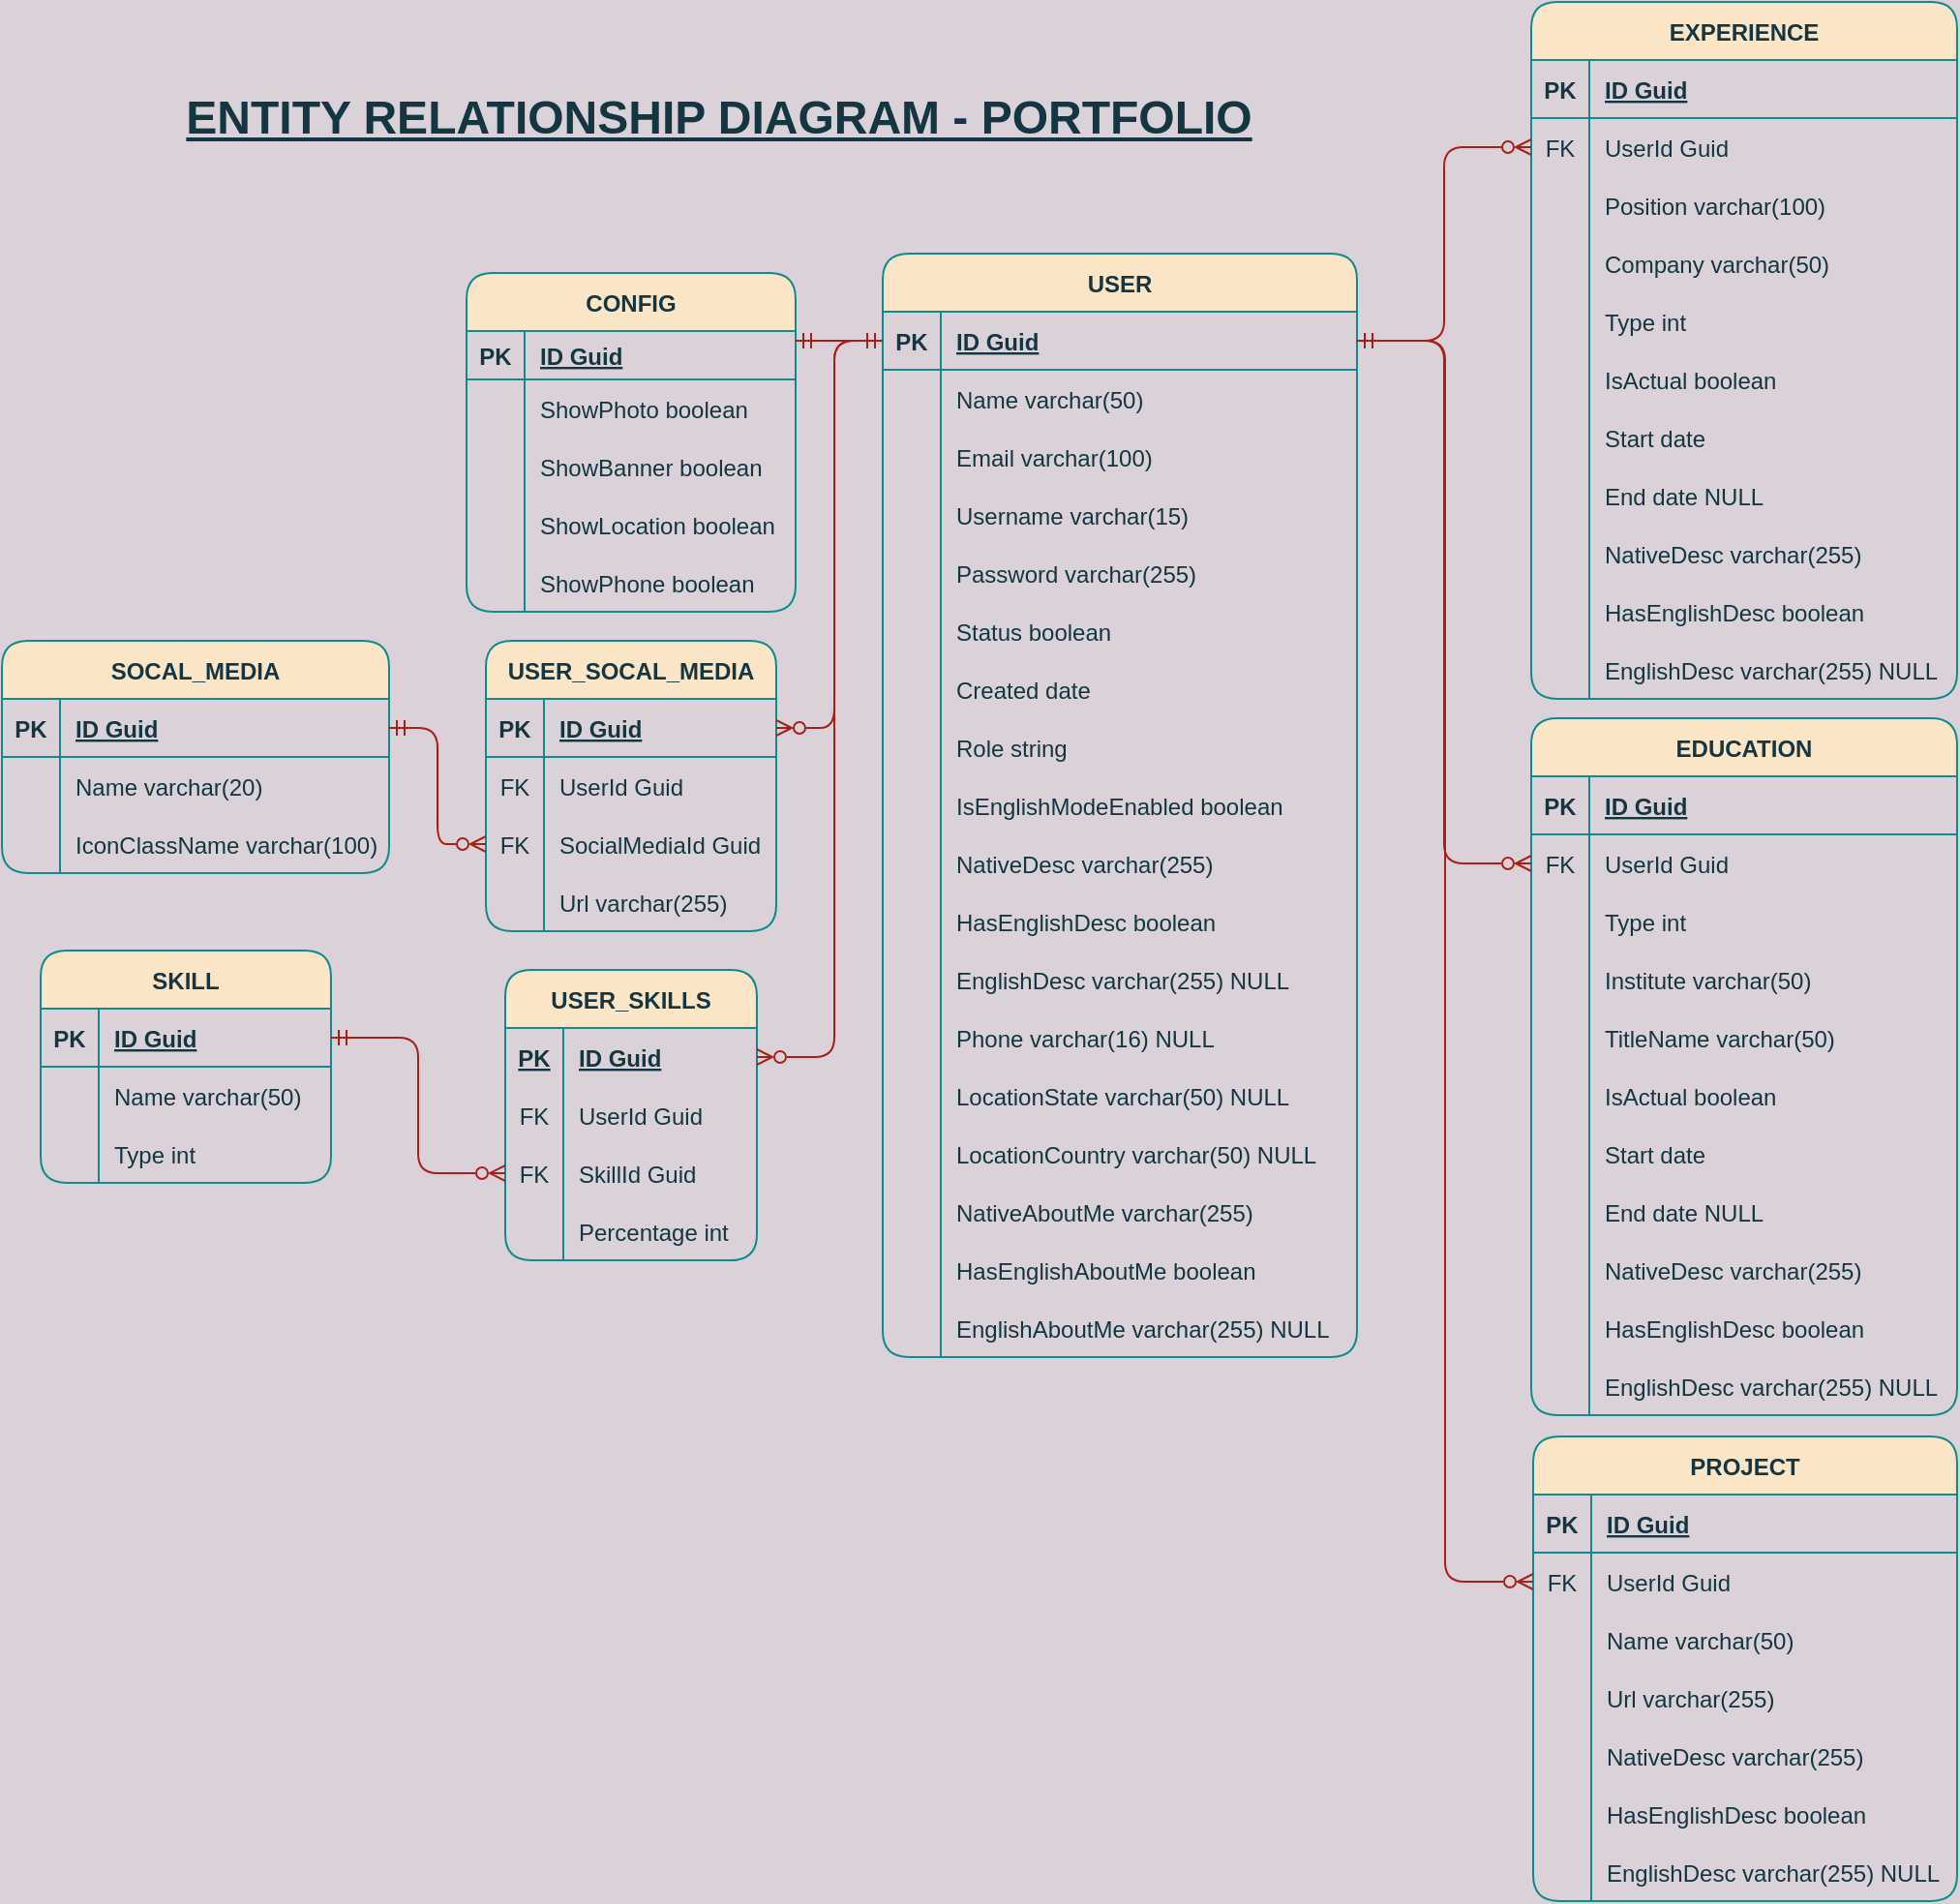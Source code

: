 <mxfile version="20.8.11" type="device"><diagram name="DER profolio web" id="XYx_xXB_0k2XJNmVDYer"><mxGraphModel dx="1577" dy="446" grid="1" gridSize="10" guides="1" tooltips="1" connect="1" arrows="1" fold="1" page="1" pageScale="1" pageWidth="1100" pageHeight="850" background="#DAD2D8" math="0" shadow="0"><root><mxCell id="9d5a1z2aZl-ocFO8QWrr-0"/><mxCell id="9d5a1z2aZl-ocFO8QWrr-1" parent="9d5a1z2aZl-ocFO8QWrr-0"/><mxCell id="9d5a1z2aZl-ocFO8QWrr-49" value="EXPERIENCE" style="shape=table;startSize=30;container=1;collapsible=1;childLayout=tableLayout;fixedRows=1;rowLines=0;fontStyle=1;align=center;resizeLast=1;fillColor=#FAE5C7;strokeColor=#0F8B8D;fontColor=#143642;rounded=1;labelBackgroundColor=none;" parent="9d5a1z2aZl-ocFO8QWrr-1" vertex="1"><mxGeometry x="-310" width="220" height="360" as="geometry"><mxRectangle x="150" y="110" width="60" height="30" as="alternateBounds"/></mxGeometry></mxCell><mxCell id="9d5a1z2aZl-ocFO8QWrr-50" value="" style="shape=partialRectangle;collapsible=0;dropTarget=0;pointerEvents=0;fillColor=none;top=0;left=0;bottom=1;right=0;points=[[0,0.5],[1,0.5]];portConstraint=eastwest;strokeColor=#0F8B8D;fontColor=#143642;rounded=1;labelBackgroundColor=none;" parent="9d5a1z2aZl-ocFO8QWrr-49" vertex="1"><mxGeometry y="30" width="220" height="30" as="geometry"/></mxCell><mxCell id="9d5a1z2aZl-ocFO8QWrr-51" value="PK" style="shape=partialRectangle;connectable=0;fillColor=none;top=0;left=0;bottom=0;right=0;fontStyle=1;overflow=hidden;strokeColor=#0F8B8D;fontColor=#143642;rounded=1;labelBackgroundColor=none;" parent="9d5a1z2aZl-ocFO8QWrr-50" vertex="1"><mxGeometry width="30" height="30" as="geometry"><mxRectangle width="30" height="30" as="alternateBounds"/></mxGeometry></mxCell><mxCell id="9d5a1z2aZl-ocFO8QWrr-52" value="ID Guid" style="shape=partialRectangle;connectable=0;fillColor=none;top=0;left=0;bottom=0;right=0;align=left;spacingLeft=6;fontStyle=5;overflow=hidden;strokeColor=#0F8B8D;fontColor=#143642;rounded=1;labelBackgroundColor=none;" parent="9d5a1z2aZl-ocFO8QWrr-50" vertex="1"><mxGeometry x="30" width="190" height="30" as="geometry"><mxRectangle width="190" height="30" as="alternateBounds"/></mxGeometry></mxCell><mxCell id="9d5a1z2aZl-ocFO8QWrr-53" value="" style="shape=partialRectangle;collapsible=0;dropTarget=0;pointerEvents=0;fillColor=none;top=0;left=0;bottom=0;right=0;points=[[0,0.5],[1,0.5]];portConstraint=eastwest;strokeColor=#0F8B8D;fontColor=#143642;rounded=1;labelBackgroundColor=none;" parent="9d5a1z2aZl-ocFO8QWrr-49" vertex="1"><mxGeometry y="60" width="220" height="30" as="geometry"/></mxCell><mxCell id="9d5a1z2aZl-ocFO8QWrr-54" value="FK" style="shape=partialRectangle;connectable=0;fillColor=none;top=0;left=0;bottom=0;right=0;fontStyle=0;overflow=hidden;strokeColor=#0F8B8D;fontColor=#143642;rounded=1;labelBackgroundColor=none;" parent="9d5a1z2aZl-ocFO8QWrr-53" vertex="1"><mxGeometry width="30" height="30" as="geometry"><mxRectangle width="30" height="30" as="alternateBounds"/></mxGeometry></mxCell><mxCell id="9d5a1z2aZl-ocFO8QWrr-55" value="UserId Guid" style="shape=partialRectangle;connectable=0;fillColor=none;top=0;left=0;bottom=0;right=0;align=left;spacingLeft=6;fontStyle=0;overflow=hidden;strokeColor=#0F8B8D;fontColor=#143642;rounded=1;labelBackgroundColor=none;" parent="9d5a1z2aZl-ocFO8QWrr-53" vertex="1"><mxGeometry x="30" width="190" height="30" as="geometry"><mxRectangle width="190" height="30" as="alternateBounds"/></mxGeometry></mxCell><mxCell id="4hKjg1mCqExA-TYMfBrT-9" style="shape=partialRectangle;collapsible=0;dropTarget=0;pointerEvents=0;fillColor=none;top=0;left=0;bottom=0;right=0;points=[[0,0.5],[1,0.5]];portConstraint=eastwest;strokeColor=#0F8B8D;fontColor=#143642;rounded=1;labelBackgroundColor=none;" parent="9d5a1z2aZl-ocFO8QWrr-49" vertex="1"><mxGeometry y="90" width="220" height="30" as="geometry"/></mxCell><mxCell id="4hKjg1mCqExA-TYMfBrT-10" style="shape=partialRectangle;connectable=0;fillColor=none;top=0;left=0;bottom=0;right=0;editable=1;overflow=hidden;strokeColor=#0F8B8D;fontColor=#143642;rounded=1;labelBackgroundColor=none;" parent="4hKjg1mCqExA-TYMfBrT-9" vertex="1"><mxGeometry width="30" height="30" as="geometry"><mxRectangle width="30" height="30" as="alternateBounds"/></mxGeometry></mxCell><mxCell id="4hKjg1mCqExA-TYMfBrT-11" value="Position varchar(100)" style="shape=partialRectangle;connectable=0;fillColor=none;top=0;left=0;bottom=0;right=0;align=left;spacingLeft=6;overflow=hidden;strokeColor=#0F8B8D;fontColor=#143642;rounded=1;labelBackgroundColor=none;" parent="4hKjg1mCqExA-TYMfBrT-9" vertex="1"><mxGeometry x="30" width="190" height="30" as="geometry"><mxRectangle width="190" height="30" as="alternateBounds"/></mxGeometry></mxCell><mxCell id="9d5a1z2aZl-ocFO8QWrr-59" value="" style="shape=partialRectangle;collapsible=0;dropTarget=0;pointerEvents=0;fillColor=none;top=0;left=0;bottom=0;right=0;points=[[0,0.5],[1,0.5]];portConstraint=eastwest;strokeColor=#0F8B8D;fontColor=#143642;rounded=1;labelBackgroundColor=none;" parent="9d5a1z2aZl-ocFO8QWrr-49" vertex="1"><mxGeometry y="120" width="220" height="30" as="geometry"/></mxCell><mxCell id="9d5a1z2aZl-ocFO8QWrr-60" value="" style="shape=partialRectangle;connectable=0;fillColor=none;top=0;left=0;bottom=0;right=0;editable=1;overflow=hidden;strokeColor=#0F8B8D;fontColor=#143642;rounded=1;labelBackgroundColor=none;" parent="9d5a1z2aZl-ocFO8QWrr-59" vertex="1"><mxGeometry width="30" height="30" as="geometry"><mxRectangle width="30" height="30" as="alternateBounds"/></mxGeometry></mxCell><mxCell id="9d5a1z2aZl-ocFO8QWrr-61" value="Company varchar(50)" style="shape=partialRectangle;connectable=0;fillColor=none;top=0;left=0;bottom=0;right=0;align=left;spacingLeft=6;overflow=hidden;strokeColor=#0F8B8D;fontColor=#143642;rounded=1;labelBackgroundColor=none;" parent="9d5a1z2aZl-ocFO8QWrr-59" vertex="1"><mxGeometry x="30" width="190" height="30" as="geometry"><mxRectangle width="190" height="30" as="alternateBounds"/></mxGeometry></mxCell><mxCell id="4hKjg1mCqExA-TYMfBrT-12" style="shape=partialRectangle;collapsible=0;dropTarget=0;pointerEvents=0;fillColor=none;top=0;left=0;bottom=0;right=0;points=[[0,0.5],[1,0.5]];portConstraint=eastwest;strokeColor=#0F8B8D;fontColor=#143642;rounded=1;labelBackgroundColor=none;" parent="9d5a1z2aZl-ocFO8QWrr-49" vertex="1"><mxGeometry y="150" width="220" height="30" as="geometry"/></mxCell><mxCell id="4hKjg1mCqExA-TYMfBrT-13" style="shape=partialRectangle;connectable=0;fillColor=none;top=0;left=0;bottom=0;right=0;editable=1;overflow=hidden;strokeColor=#0F8B8D;fontColor=#143642;rounded=1;labelBackgroundColor=none;" parent="4hKjg1mCqExA-TYMfBrT-12" vertex="1"><mxGeometry width="30" height="30" as="geometry"><mxRectangle width="30" height="30" as="alternateBounds"/></mxGeometry></mxCell><mxCell id="4hKjg1mCqExA-TYMfBrT-14" value="Type int" style="shape=partialRectangle;connectable=0;fillColor=none;top=0;left=0;bottom=0;right=0;align=left;spacingLeft=6;overflow=hidden;strokeColor=#0F8B8D;fontColor=#143642;rounded=1;labelBackgroundColor=none;" parent="4hKjg1mCqExA-TYMfBrT-12" vertex="1"><mxGeometry x="30" width="190" height="30" as="geometry"><mxRectangle width="190" height="30" as="alternateBounds"/></mxGeometry></mxCell><mxCell id="9d5a1z2aZl-ocFO8QWrr-62" value="" style="shape=partialRectangle;collapsible=0;dropTarget=0;pointerEvents=0;fillColor=none;top=0;left=0;bottom=0;right=0;points=[[0,0.5],[1,0.5]];portConstraint=eastwest;strokeColor=#0F8B8D;fontColor=#143642;rounded=1;labelBackgroundColor=none;" parent="9d5a1z2aZl-ocFO8QWrr-49" vertex="1"><mxGeometry y="180" width="220" height="30" as="geometry"/></mxCell><mxCell id="9d5a1z2aZl-ocFO8QWrr-63" value="" style="shape=partialRectangle;connectable=0;fillColor=none;top=0;left=0;bottom=0;right=0;editable=1;overflow=hidden;strokeColor=#0F8B8D;fontColor=#143642;rounded=1;labelBackgroundColor=none;" parent="9d5a1z2aZl-ocFO8QWrr-62" vertex="1"><mxGeometry width="30" height="30" as="geometry"><mxRectangle width="30" height="30" as="alternateBounds"/></mxGeometry></mxCell><mxCell id="9d5a1z2aZl-ocFO8QWrr-64" value="IsActual boolean" style="shape=partialRectangle;connectable=0;fillColor=none;top=0;left=0;bottom=0;right=0;align=left;spacingLeft=6;overflow=hidden;strokeColor=#0F8B8D;fontColor=#143642;rounded=1;labelBackgroundColor=none;" parent="9d5a1z2aZl-ocFO8QWrr-62" vertex="1"><mxGeometry x="30" width="190" height="30" as="geometry"><mxRectangle width="190" height="30" as="alternateBounds"/></mxGeometry></mxCell><mxCell id="9d5a1z2aZl-ocFO8QWrr-65" value="" style="shape=partialRectangle;collapsible=0;dropTarget=0;pointerEvents=0;fillColor=none;top=0;left=0;bottom=0;right=0;points=[[0,0.5],[1,0.5]];portConstraint=eastwest;strokeColor=#0F8B8D;fontColor=#143642;rounded=1;labelBackgroundColor=none;" parent="9d5a1z2aZl-ocFO8QWrr-49" vertex="1"><mxGeometry y="210" width="220" height="30" as="geometry"/></mxCell><mxCell id="9d5a1z2aZl-ocFO8QWrr-66" value="" style="shape=partialRectangle;connectable=0;fillColor=none;top=0;left=0;bottom=0;right=0;editable=1;overflow=hidden;strokeColor=#0F8B8D;fontColor=#143642;rounded=1;labelBackgroundColor=none;" parent="9d5a1z2aZl-ocFO8QWrr-65" vertex="1"><mxGeometry width="30" height="30" as="geometry"><mxRectangle width="30" height="30" as="alternateBounds"/></mxGeometry></mxCell><mxCell id="9d5a1z2aZl-ocFO8QWrr-67" value="Start date" style="shape=partialRectangle;connectable=0;fillColor=none;top=0;left=0;bottom=0;right=0;align=left;spacingLeft=6;overflow=hidden;strokeColor=#0F8B8D;fontColor=#143642;rounded=1;labelBackgroundColor=none;" parent="9d5a1z2aZl-ocFO8QWrr-65" vertex="1"><mxGeometry x="30" width="190" height="30" as="geometry"><mxRectangle width="190" height="30" as="alternateBounds"/></mxGeometry></mxCell><mxCell id="GWb8DFMiRtuVdCAACpOp-53" value="" style="shape=partialRectangle;collapsible=0;dropTarget=0;pointerEvents=0;fillColor=none;top=0;left=0;bottom=0;right=0;points=[[0,0.5],[1,0.5]];portConstraint=eastwest;strokeColor=#0F8B8D;fontColor=#143642;rounded=1;labelBackgroundColor=none;" parent="9d5a1z2aZl-ocFO8QWrr-49" vertex="1"><mxGeometry y="240" width="220" height="30" as="geometry"/></mxCell><mxCell id="GWb8DFMiRtuVdCAACpOp-54" value="" style="shape=partialRectangle;connectable=0;fillColor=none;top=0;left=0;bottom=0;right=0;editable=1;overflow=hidden;strokeColor=#0F8B8D;fontColor=#143642;rounded=1;labelBackgroundColor=none;" parent="GWb8DFMiRtuVdCAACpOp-53" vertex="1"><mxGeometry width="30" height="30" as="geometry"><mxRectangle width="30" height="30" as="alternateBounds"/></mxGeometry></mxCell><mxCell id="GWb8DFMiRtuVdCAACpOp-55" value="End date NULL" style="shape=partialRectangle;connectable=0;fillColor=none;top=0;left=0;bottom=0;right=0;align=left;spacingLeft=6;overflow=hidden;strokeColor=#0F8B8D;fontColor=#143642;rounded=1;labelBackgroundColor=none;" parent="GWb8DFMiRtuVdCAACpOp-53" vertex="1"><mxGeometry x="30" width="190" height="30" as="geometry"><mxRectangle width="190" height="30" as="alternateBounds"/></mxGeometry></mxCell><mxCell id="J4zgOvip3jZtMEJCRmdJ-3" style="shape=partialRectangle;collapsible=0;dropTarget=0;pointerEvents=0;fillColor=none;top=0;left=0;bottom=0;right=0;points=[[0,0.5],[1,0.5]];portConstraint=eastwest;strokeColor=#0F8B8D;fontColor=#143642;rounded=1;labelBackgroundColor=none;" parent="9d5a1z2aZl-ocFO8QWrr-49" vertex="1"><mxGeometry y="270" width="220" height="30" as="geometry"/></mxCell><mxCell id="J4zgOvip3jZtMEJCRmdJ-4" style="shape=partialRectangle;connectable=0;fillColor=none;top=0;left=0;bottom=0;right=0;editable=1;overflow=hidden;strokeColor=#0F8B8D;fontColor=#143642;rounded=1;labelBackgroundColor=none;" parent="J4zgOvip3jZtMEJCRmdJ-3" vertex="1"><mxGeometry width="30" height="30" as="geometry"><mxRectangle width="30" height="30" as="alternateBounds"/></mxGeometry></mxCell><mxCell id="J4zgOvip3jZtMEJCRmdJ-5" value="NativeDesc varchar(255)" style="shape=partialRectangle;connectable=0;fillColor=none;top=0;left=0;bottom=0;right=0;align=left;spacingLeft=6;overflow=hidden;strokeColor=#0F8B8D;fontColor=#143642;rounded=1;labelBackgroundColor=none;" parent="J4zgOvip3jZtMEJCRmdJ-3" vertex="1"><mxGeometry x="30" width="190" height="30" as="geometry"><mxRectangle width="190" height="30" as="alternateBounds"/></mxGeometry></mxCell><mxCell id="J4zgOvip3jZtMEJCRmdJ-47" style="shape=partialRectangle;collapsible=0;dropTarget=0;pointerEvents=0;fillColor=none;top=0;left=0;bottom=0;right=0;points=[[0,0.5],[1,0.5]];portConstraint=eastwest;strokeColor=#0F8B8D;fontColor=#143642;rounded=1;labelBackgroundColor=none;" parent="9d5a1z2aZl-ocFO8QWrr-49" vertex="1"><mxGeometry y="300" width="220" height="30" as="geometry"/></mxCell><mxCell id="J4zgOvip3jZtMEJCRmdJ-48" style="shape=partialRectangle;connectable=0;fillColor=none;top=0;left=0;bottom=0;right=0;editable=1;overflow=hidden;strokeColor=#0F8B8D;fontColor=#143642;rounded=1;labelBackgroundColor=none;" parent="J4zgOvip3jZtMEJCRmdJ-47" vertex="1"><mxGeometry width="30" height="30" as="geometry"><mxRectangle width="30" height="30" as="alternateBounds"/></mxGeometry></mxCell><mxCell id="J4zgOvip3jZtMEJCRmdJ-49" value="HasEnglishDesc boolean" style="shape=partialRectangle;connectable=0;fillColor=none;top=0;left=0;bottom=0;right=0;align=left;spacingLeft=6;overflow=hidden;strokeColor=#0F8B8D;fontColor=#143642;rounded=1;labelBackgroundColor=none;" parent="J4zgOvip3jZtMEJCRmdJ-47" vertex="1"><mxGeometry x="30" width="190" height="30" as="geometry"><mxRectangle width="190" height="30" as="alternateBounds"/></mxGeometry></mxCell><mxCell id="J4zgOvip3jZtMEJCRmdJ-6" style="shape=partialRectangle;collapsible=0;dropTarget=0;pointerEvents=0;fillColor=none;top=0;left=0;bottom=0;right=0;points=[[0,0.5],[1,0.5]];portConstraint=eastwest;strokeColor=#0F8B8D;fontColor=#143642;rounded=1;labelBackgroundColor=none;" parent="9d5a1z2aZl-ocFO8QWrr-49" vertex="1"><mxGeometry y="330" width="220" height="30" as="geometry"/></mxCell><mxCell id="J4zgOvip3jZtMEJCRmdJ-7" style="shape=partialRectangle;connectable=0;fillColor=none;top=0;left=0;bottom=0;right=0;editable=1;overflow=hidden;strokeColor=#0F8B8D;fontColor=#143642;rounded=1;labelBackgroundColor=none;" parent="J4zgOvip3jZtMEJCRmdJ-6" vertex="1"><mxGeometry width="30" height="30" as="geometry"><mxRectangle width="30" height="30" as="alternateBounds"/></mxGeometry></mxCell><mxCell id="J4zgOvip3jZtMEJCRmdJ-8" value="EnglishDesc varchar(255) NULL" style="shape=partialRectangle;connectable=0;fillColor=none;top=0;left=0;bottom=0;right=0;align=left;spacingLeft=6;overflow=hidden;strokeColor=#0F8B8D;fontColor=#143642;rounded=1;labelBackgroundColor=none;" parent="J4zgOvip3jZtMEJCRmdJ-6" vertex="1"><mxGeometry x="30" width="190" height="30" as="geometry"><mxRectangle width="190" height="30" as="alternateBounds"/></mxGeometry></mxCell><mxCell id="9d5a1z2aZl-ocFO8QWrr-126" value="SKILL" style="shape=table;startSize=30;container=1;collapsible=1;childLayout=tableLayout;fixedRows=1;rowLines=0;fontStyle=1;align=center;resizeLast=1;fillColor=#FAE5C7;strokeColor=#0F8B8D;fontColor=#143642;rounded=1;labelBackgroundColor=none;" parent="9d5a1z2aZl-ocFO8QWrr-1" vertex="1"><mxGeometry x="-1080" y="490" width="150" height="120" as="geometry"><mxRectangle x="150" y="110" width="60" height="30" as="alternateBounds"/></mxGeometry></mxCell><mxCell id="9d5a1z2aZl-ocFO8QWrr-127" value="" style="shape=partialRectangle;collapsible=0;dropTarget=0;pointerEvents=0;fillColor=none;top=0;left=0;bottom=1;right=0;points=[[0,0.5],[1,0.5]];portConstraint=eastwest;strokeColor=#0F8B8D;fontColor=#143642;rounded=1;labelBackgroundColor=none;" parent="9d5a1z2aZl-ocFO8QWrr-126" vertex="1"><mxGeometry y="30" width="150" height="30" as="geometry"/></mxCell><mxCell id="9d5a1z2aZl-ocFO8QWrr-128" value="PK" style="shape=partialRectangle;connectable=0;fillColor=none;top=0;left=0;bottom=0;right=0;fontStyle=1;overflow=hidden;strokeColor=#0F8B8D;fontColor=#143642;rounded=1;labelBackgroundColor=none;" parent="9d5a1z2aZl-ocFO8QWrr-127" vertex="1"><mxGeometry width="30" height="30" as="geometry"><mxRectangle width="30" height="30" as="alternateBounds"/></mxGeometry></mxCell><mxCell id="9d5a1z2aZl-ocFO8QWrr-129" value="ID Guid" style="shape=partialRectangle;connectable=0;fillColor=none;top=0;left=0;bottom=0;right=0;align=left;spacingLeft=6;fontStyle=5;overflow=hidden;strokeColor=#0F8B8D;fontColor=#143642;rounded=1;labelBackgroundColor=none;" parent="9d5a1z2aZl-ocFO8QWrr-127" vertex="1"><mxGeometry x="30" width="120" height="30" as="geometry"><mxRectangle width="120" height="30" as="alternateBounds"/></mxGeometry></mxCell><mxCell id="9d5a1z2aZl-ocFO8QWrr-139" value="" style="shape=partialRectangle;collapsible=0;dropTarget=0;pointerEvents=0;fillColor=none;top=0;left=0;bottom=0;right=0;points=[[0,0.5],[1,0.5]];portConstraint=eastwest;strokeColor=#0F8B8D;fontColor=#143642;rounded=1;labelBackgroundColor=none;" parent="9d5a1z2aZl-ocFO8QWrr-126" vertex="1"><mxGeometry y="60" width="150" height="30" as="geometry"/></mxCell><mxCell id="9d5a1z2aZl-ocFO8QWrr-140" value="" style="shape=partialRectangle;connectable=0;fillColor=none;top=0;left=0;bottom=0;right=0;editable=1;overflow=hidden;strokeColor=#0F8B8D;fontColor=#143642;rounded=1;labelBackgroundColor=none;" parent="9d5a1z2aZl-ocFO8QWrr-139" vertex="1"><mxGeometry width="30" height="30" as="geometry"><mxRectangle width="30" height="30" as="alternateBounds"/></mxGeometry></mxCell><mxCell id="9d5a1z2aZl-ocFO8QWrr-141" value="Name varchar(50)" style="shape=partialRectangle;connectable=0;fillColor=none;top=0;left=0;bottom=0;right=0;align=left;spacingLeft=6;overflow=hidden;strokeColor=#0F8B8D;fontColor=#143642;rounded=1;labelBackgroundColor=none;" parent="9d5a1z2aZl-ocFO8QWrr-139" vertex="1"><mxGeometry x="30" width="120" height="30" as="geometry"><mxRectangle width="120" height="30" as="alternateBounds"/></mxGeometry></mxCell><mxCell id="GWb8DFMiRtuVdCAACpOp-65" value="" style="shape=partialRectangle;collapsible=0;dropTarget=0;pointerEvents=0;fillColor=none;top=0;left=0;bottom=0;right=0;points=[[0,0.5],[1,0.5]];portConstraint=eastwest;strokeColor=#0F8B8D;fontColor=#143642;rounded=1;labelBackgroundColor=none;" parent="9d5a1z2aZl-ocFO8QWrr-126" vertex="1"><mxGeometry y="90" width="150" height="30" as="geometry"/></mxCell><mxCell id="GWb8DFMiRtuVdCAACpOp-66" value="" style="shape=partialRectangle;connectable=0;fillColor=none;top=0;left=0;bottom=0;right=0;fontStyle=0;overflow=hidden;strokeColor=#0F8B8D;fontColor=#143642;rounded=1;labelBackgroundColor=none;" parent="GWb8DFMiRtuVdCAACpOp-65" vertex="1"><mxGeometry width="30" height="30" as="geometry"><mxRectangle width="30" height="30" as="alternateBounds"/></mxGeometry></mxCell><mxCell id="GWb8DFMiRtuVdCAACpOp-67" value="Type int" style="shape=partialRectangle;connectable=0;fillColor=none;top=0;left=0;bottom=0;right=0;align=left;spacingLeft=6;fontStyle=0;overflow=hidden;strokeColor=#0F8B8D;fontColor=#143642;rounded=1;labelBackgroundColor=none;" parent="GWb8DFMiRtuVdCAACpOp-65" vertex="1"><mxGeometry x="30" width="120" height="30" as="geometry"><mxRectangle width="120" height="30" as="alternateBounds"/></mxGeometry></mxCell><mxCell id="9d5a1z2aZl-ocFO8QWrr-148" value="USER_SKILLS" style="shape=table;startSize=30;container=1;collapsible=1;childLayout=tableLayout;fixedRows=1;rowLines=0;fontStyle=1;align=center;resizeLast=1;fillColor=#FAE5C7;strokeColor=#0F8B8D;fontColor=#143642;rounded=1;labelBackgroundColor=none;" parent="9d5a1z2aZl-ocFO8QWrr-1" vertex="1"><mxGeometry x="-840" y="500" width="130" height="150" as="geometry"><mxRectangle x="150" y="110" width="60" height="30" as="alternateBounds"/></mxGeometry></mxCell><mxCell id="NGOtZYU1RbPUFXBd2NHT-16" style="shape=partialRectangle;collapsible=0;dropTarget=0;pointerEvents=0;fillColor=none;top=0;left=0;bottom=0;right=0;points=[[0,0.5],[1,0.5]];portConstraint=eastwest;strokeColor=#0F8B8D;fontColor=#143642;rounded=1;fontStyle=5;labelBackgroundColor=none;" parent="9d5a1z2aZl-ocFO8QWrr-148" vertex="1"><mxGeometry y="30" width="130" height="30" as="geometry"/></mxCell><mxCell id="NGOtZYU1RbPUFXBd2NHT-17" value="PK" style="shape=partialRectangle;connectable=0;fillColor=none;top=0;left=0;bottom=0;right=0;editable=1;overflow=hidden;strokeColor=#0F8B8D;fontColor=#143642;rounded=1;fontStyle=5;labelBackgroundColor=none;" parent="NGOtZYU1RbPUFXBd2NHT-16" vertex="1"><mxGeometry width="30" height="30" as="geometry"><mxRectangle width="30" height="30" as="alternateBounds"/></mxGeometry></mxCell><mxCell id="NGOtZYU1RbPUFXBd2NHT-18" value="ID Guid" style="shape=partialRectangle;connectable=0;fillColor=none;top=0;left=0;bottom=0;right=0;align=left;spacingLeft=6;overflow=hidden;strokeColor=#0F8B8D;fontColor=#143642;rounded=1;fontStyle=5;labelBackgroundColor=none;" parent="NGOtZYU1RbPUFXBd2NHT-16" vertex="1"><mxGeometry x="30" width="100" height="30" as="geometry"><mxRectangle width="100" height="30" as="alternateBounds"/></mxGeometry></mxCell><mxCell id="0TgrJ2eqV19taMW3E7xP-45" style="shape=partialRectangle;collapsible=0;dropTarget=0;pointerEvents=0;fillColor=none;top=0;left=0;bottom=0;right=0;points=[[0,0.5],[1,0.5]];portConstraint=eastwest;strokeColor=#0F8B8D;fontColor=#143642;rounded=1;labelBackgroundColor=none;" parent="9d5a1z2aZl-ocFO8QWrr-148" vertex="1"><mxGeometry y="60" width="130" height="30" as="geometry"/></mxCell><mxCell id="0TgrJ2eqV19taMW3E7xP-46" value="FK" style="shape=partialRectangle;connectable=0;fillColor=none;top=0;left=0;bottom=0;right=0;editable=1;overflow=hidden;strokeColor=#0F8B8D;fontColor=#143642;rounded=1;labelBackgroundColor=none;" parent="0TgrJ2eqV19taMW3E7xP-45" vertex="1"><mxGeometry width="30" height="30" as="geometry"><mxRectangle width="30" height="30" as="alternateBounds"/></mxGeometry></mxCell><mxCell id="0TgrJ2eqV19taMW3E7xP-47" value="UserId Guid" style="shape=partialRectangle;connectable=0;fillColor=none;top=0;left=0;bottom=0;right=0;align=left;spacingLeft=6;overflow=hidden;strokeColor=#0F8B8D;fontColor=#143642;rounded=1;labelBackgroundColor=none;" parent="0TgrJ2eqV19taMW3E7xP-45" vertex="1"><mxGeometry x="30" width="100" height="30" as="geometry"><mxRectangle width="100" height="30" as="alternateBounds"/></mxGeometry></mxCell><mxCell id="GWb8DFMiRtuVdCAACpOp-137" value="" style="shape=partialRectangle;collapsible=0;dropTarget=0;pointerEvents=0;fillColor=none;top=0;left=0;bottom=0;right=0;points=[[0,0.5],[1,0.5]];portConstraint=eastwest;strokeColor=#0F8B8D;fontColor=#143642;rounded=1;labelBackgroundColor=none;" parent="9d5a1z2aZl-ocFO8QWrr-148" vertex="1"><mxGeometry y="90" width="130" height="30" as="geometry"/></mxCell><mxCell id="GWb8DFMiRtuVdCAACpOp-138" value="FK" style="shape=partialRectangle;connectable=0;fillColor=none;top=0;left=0;bottom=0;right=0;fontStyle=0;overflow=hidden;strokeColor=#0F8B8D;fontColor=#143642;rounded=1;labelBackgroundColor=none;" parent="GWb8DFMiRtuVdCAACpOp-137" vertex="1"><mxGeometry width="30" height="30" as="geometry"><mxRectangle width="30" height="30" as="alternateBounds"/></mxGeometry></mxCell><mxCell id="GWb8DFMiRtuVdCAACpOp-139" value="SkillId Guid" style="shape=partialRectangle;connectable=0;fillColor=none;top=0;left=0;bottom=0;right=0;align=left;spacingLeft=6;fontStyle=0;overflow=hidden;strokeColor=#0F8B8D;fontColor=#143642;rounded=1;labelBackgroundColor=none;" parent="GWb8DFMiRtuVdCAACpOp-137" vertex="1"><mxGeometry x="30" width="100" height="30" as="geometry"><mxRectangle width="100" height="30" as="alternateBounds"/></mxGeometry></mxCell><mxCell id="9d5a1z2aZl-ocFO8QWrr-155" value="" style="shape=partialRectangle;collapsible=0;dropTarget=0;pointerEvents=0;fillColor=none;top=0;left=0;bottom=0;right=0;points=[[0,0.5],[1,0.5]];portConstraint=eastwest;strokeColor=#0F8B8D;fontColor=#143642;rounded=1;labelBackgroundColor=none;" parent="9d5a1z2aZl-ocFO8QWrr-148" vertex="1"><mxGeometry y="120" width="130" height="30" as="geometry"/></mxCell><mxCell id="9d5a1z2aZl-ocFO8QWrr-156" value="" style="shape=partialRectangle;connectable=0;fillColor=none;top=0;left=0;bottom=0;right=0;editable=1;overflow=hidden;strokeColor=#0F8B8D;fontColor=#143642;rounded=1;labelBackgroundColor=none;" parent="9d5a1z2aZl-ocFO8QWrr-155" vertex="1"><mxGeometry width="30" height="30" as="geometry"><mxRectangle width="30" height="30" as="alternateBounds"/></mxGeometry></mxCell><mxCell id="9d5a1z2aZl-ocFO8QWrr-157" value="Percentage int" style="shape=partialRectangle;connectable=0;fillColor=none;top=0;left=0;bottom=0;right=0;align=left;spacingLeft=6;overflow=hidden;strokeColor=#0F8B8D;fontColor=#143642;rounded=1;labelBackgroundColor=none;" parent="9d5a1z2aZl-ocFO8QWrr-155" vertex="1"><mxGeometry x="30" width="100" height="30" as="geometry"><mxRectangle width="100" height="30" as="alternateBounds"/></mxGeometry></mxCell><mxCell id="9d5a1z2aZl-ocFO8QWrr-184" value="SOCAL_MEDIA" style="shape=table;startSize=30;container=1;collapsible=1;childLayout=tableLayout;fixedRows=1;rowLines=0;fontStyle=1;align=center;resizeLast=1;fillColor=#FAE5C7;strokeColor=#0F8B8D;fontColor=#143642;rounded=1;labelBackgroundColor=none;" parent="9d5a1z2aZl-ocFO8QWrr-1" vertex="1"><mxGeometry x="-1100" y="330" width="200" height="120" as="geometry"><mxRectangle x="150" y="110" width="60" height="30" as="alternateBounds"/></mxGeometry></mxCell><mxCell id="9d5a1z2aZl-ocFO8QWrr-185" value="" style="shape=partialRectangle;collapsible=0;dropTarget=0;pointerEvents=0;fillColor=none;top=0;left=0;bottom=1;right=0;points=[[0,0.5],[1,0.5]];portConstraint=eastwest;strokeColor=#0F8B8D;fontColor=#143642;rounded=1;labelBackgroundColor=none;" parent="9d5a1z2aZl-ocFO8QWrr-184" vertex="1"><mxGeometry y="30" width="200" height="30" as="geometry"/></mxCell><mxCell id="9d5a1z2aZl-ocFO8QWrr-186" value="PK" style="shape=partialRectangle;connectable=0;fillColor=none;top=0;left=0;bottom=0;right=0;fontStyle=1;overflow=hidden;strokeColor=#0F8B8D;fontColor=#143642;rounded=1;labelBackgroundColor=none;" parent="9d5a1z2aZl-ocFO8QWrr-185" vertex="1"><mxGeometry width="30" height="30" as="geometry"><mxRectangle width="30" height="30" as="alternateBounds"/></mxGeometry></mxCell><mxCell id="9d5a1z2aZl-ocFO8QWrr-187" value="ID Guid" style="shape=partialRectangle;connectable=0;fillColor=none;top=0;left=0;bottom=0;right=0;align=left;spacingLeft=6;fontStyle=5;overflow=hidden;strokeColor=#0F8B8D;fontColor=#143642;rounded=1;labelBackgroundColor=none;" parent="9d5a1z2aZl-ocFO8QWrr-185" vertex="1"><mxGeometry x="30" width="170" height="30" as="geometry"><mxRectangle width="170" height="30" as="alternateBounds"/></mxGeometry></mxCell><mxCell id="9d5a1z2aZl-ocFO8QWrr-38" value="" style="shape=partialRectangle;collapsible=0;dropTarget=0;pointerEvents=0;fillColor=none;top=0;left=0;bottom=0;right=0;points=[[0,0.5],[1,0.5]];portConstraint=eastwest;strokeColor=#0F8B8D;fontColor=#143642;rounded=1;labelBackgroundColor=none;" parent="9d5a1z2aZl-ocFO8QWrr-184" vertex="1"><mxGeometry y="60" width="200" height="30" as="geometry"/></mxCell><mxCell id="9d5a1z2aZl-ocFO8QWrr-39" value="" style="shape=partialRectangle;connectable=0;fillColor=none;top=0;left=0;bottom=0;right=0;fontStyle=0;overflow=hidden;strokeColor=#0F8B8D;fontColor=#143642;rounded=1;labelBackgroundColor=none;" parent="9d5a1z2aZl-ocFO8QWrr-38" vertex="1"><mxGeometry width="30" height="30" as="geometry"><mxRectangle width="30" height="30" as="alternateBounds"/></mxGeometry></mxCell><mxCell id="9d5a1z2aZl-ocFO8QWrr-40" value="Name varchar(20)" style="shape=partialRectangle;connectable=0;fillColor=none;top=0;left=0;bottom=0;right=0;align=left;spacingLeft=6;fontStyle=0;overflow=hidden;strokeColor=#0F8B8D;fontColor=#143642;rounded=1;labelBackgroundColor=none;" parent="9d5a1z2aZl-ocFO8QWrr-38" vertex="1"><mxGeometry x="30" width="170" height="30" as="geometry"><mxRectangle width="170" height="30" as="alternateBounds"/></mxGeometry></mxCell><mxCell id="9d5a1z2aZl-ocFO8QWrr-191" value="" style="shape=partialRectangle;collapsible=0;dropTarget=0;pointerEvents=0;fillColor=none;top=0;left=0;bottom=0;right=0;points=[[0,0.5],[1,0.5]];portConstraint=eastwest;strokeColor=#0F8B8D;fontColor=#143642;rounded=1;labelBackgroundColor=none;" parent="9d5a1z2aZl-ocFO8QWrr-184" vertex="1"><mxGeometry y="90" width="200" height="30" as="geometry"/></mxCell><mxCell id="9d5a1z2aZl-ocFO8QWrr-192" value="" style="shape=partialRectangle;connectable=0;fillColor=none;top=0;left=0;bottom=0;right=0;editable=1;overflow=hidden;strokeColor=#0F8B8D;fontColor=#143642;rounded=1;labelBackgroundColor=none;" parent="9d5a1z2aZl-ocFO8QWrr-191" vertex="1"><mxGeometry width="30" height="30" as="geometry"><mxRectangle width="30" height="30" as="alternateBounds"/></mxGeometry></mxCell><mxCell id="9d5a1z2aZl-ocFO8QWrr-193" value="IconClassName varchar(100)" style="shape=partialRectangle;connectable=0;fillColor=none;top=0;left=0;bottom=0;right=0;align=left;spacingLeft=6;overflow=hidden;strokeColor=#0F8B8D;fontColor=#143642;rounded=1;labelBackgroundColor=none;" parent="9d5a1z2aZl-ocFO8QWrr-191" vertex="1"><mxGeometry x="30" width="170" height="30" as="geometry"><mxRectangle width="170" height="30" as="alternateBounds"/></mxGeometry></mxCell><mxCell id="9d5a1z2aZl-ocFO8QWrr-197" value="PROJECT" style="shape=table;startSize=30;container=1;collapsible=1;childLayout=tableLayout;fixedRows=1;rowLines=0;fontStyle=1;align=center;resizeLast=1;fillColor=#FAE5C7;strokeColor=#0F8B8D;fontColor=#143642;rounded=1;labelBackgroundColor=none;" parent="9d5a1z2aZl-ocFO8QWrr-1" vertex="1"><mxGeometry x="-309" y="741" width="219" height="240" as="geometry"><mxRectangle x="150" y="110" width="60" height="30" as="alternateBounds"/></mxGeometry></mxCell><mxCell id="9d5a1z2aZl-ocFO8QWrr-198" value="" style="shape=partialRectangle;collapsible=0;dropTarget=0;pointerEvents=0;fillColor=none;top=0;left=0;bottom=1;right=0;points=[[0,0.5],[1,0.5]];portConstraint=eastwest;strokeColor=#0F8B8D;fontColor=#143642;rounded=1;labelBackgroundColor=none;" parent="9d5a1z2aZl-ocFO8QWrr-197" vertex="1"><mxGeometry y="30" width="219" height="30" as="geometry"/></mxCell><mxCell id="9d5a1z2aZl-ocFO8QWrr-199" value="PK" style="shape=partialRectangle;connectable=0;fillColor=none;top=0;left=0;bottom=0;right=0;fontStyle=1;overflow=hidden;strokeColor=#0F8B8D;fontColor=#143642;rounded=1;labelBackgroundColor=none;" parent="9d5a1z2aZl-ocFO8QWrr-198" vertex="1"><mxGeometry width="30" height="30" as="geometry"><mxRectangle width="30" height="30" as="alternateBounds"/></mxGeometry></mxCell><mxCell id="9d5a1z2aZl-ocFO8QWrr-200" value="ID Guid" style="shape=partialRectangle;connectable=0;fillColor=none;top=0;left=0;bottom=0;right=0;align=left;spacingLeft=6;fontStyle=5;overflow=hidden;strokeColor=#0F8B8D;fontColor=#143642;rounded=1;labelBackgroundColor=none;" parent="9d5a1z2aZl-ocFO8QWrr-198" vertex="1"><mxGeometry x="30" width="189" height="30" as="geometry"><mxRectangle width="189" height="30" as="alternateBounds"/></mxGeometry></mxCell><mxCell id="GWb8DFMiRtuVdCAACpOp-23" value="" style="shape=partialRectangle;collapsible=0;dropTarget=0;pointerEvents=0;fillColor=none;top=0;left=0;bottom=0;right=0;points=[[0,0.5],[1,0.5]];portConstraint=eastwest;strokeColor=#0F8B8D;fontColor=#143642;rounded=1;labelBackgroundColor=none;" parent="9d5a1z2aZl-ocFO8QWrr-197" vertex="1"><mxGeometry y="60" width="219" height="30" as="geometry"/></mxCell><mxCell id="GWb8DFMiRtuVdCAACpOp-24" value="FK" style="shape=partialRectangle;connectable=0;fillColor=none;top=0;left=0;bottom=0;right=0;fontStyle=0;overflow=hidden;strokeColor=#0F8B8D;fontColor=#143642;rounded=1;labelBackgroundColor=none;" parent="GWb8DFMiRtuVdCAACpOp-23" vertex="1"><mxGeometry width="30" height="30" as="geometry"><mxRectangle width="30" height="30" as="alternateBounds"/></mxGeometry></mxCell><mxCell id="GWb8DFMiRtuVdCAACpOp-25" value="UserId Guid" style="shape=partialRectangle;connectable=0;fillColor=none;top=0;left=0;bottom=0;right=0;align=left;spacingLeft=6;fontStyle=0;overflow=hidden;strokeColor=#0F8B8D;fontColor=#143642;rounded=1;labelBackgroundColor=none;" parent="GWb8DFMiRtuVdCAACpOp-23" vertex="1"><mxGeometry x="30" width="189" height="30" as="geometry"><mxRectangle width="189" height="30" as="alternateBounds"/></mxGeometry></mxCell><mxCell id="9d5a1z2aZl-ocFO8QWrr-204" value="" style="shape=partialRectangle;collapsible=0;dropTarget=0;pointerEvents=0;fillColor=none;top=0;left=0;bottom=0;right=0;points=[[0,0.5],[1,0.5]];portConstraint=eastwest;strokeColor=#0F8B8D;fontColor=#143642;rounded=1;labelBackgroundColor=none;" parent="9d5a1z2aZl-ocFO8QWrr-197" vertex="1"><mxGeometry y="90" width="219" height="30" as="geometry"/></mxCell><mxCell id="9d5a1z2aZl-ocFO8QWrr-205" value="" style="shape=partialRectangle;connectable=0;fillColor=none;top=0;left=0;bottom=0;right=0;editable=1;overflow=hidden;strokeColor=#0F8B8D;fontColor=#143642;rounded=1;labelBackgroundColor=none;" parent="9d5a1z2aZl-ocFO8QWrr-204" vertex="1"><mxGeometry width="30" height="30" as="geometry"><mxRectangle width="30" height="30" as="alternateBounds"/></mxGeometry></mxCell><mxCell id="9d5a1z2aZl-ocFO8QWrr-206" value="Name varchar(50)" style="shape=partialRectangle;connectable=0;fillColor=none;top=0;left=0;bottom=0;right=0;align=left;spacingLeft=6;overflow=hidden;strokeColor=#0F8B8D;fontColor=#143642;rounded=1;labelBackgroundColor=none;" parent="9d5a1z2aZl-ocFO8QWrr-204" vertex="1"><mxGeometry x="30" width="189" height="30" as="geometry"><mxRectangle width="189" height="30" as="alternateBounds"/></mxGeometry></mxCell><mxCell id="9d5a1z2aZl-ocFO8QWrr-207" value="" style="shape=partialRectangle;collapsible=0;dropTarget=0;pointerEvents=0;fillColor=none;top=0;left=0;bottom=0;right=0;points=[[0,0.5],[1,0.5]];portConstraint=eastwest;strokeColor=#0F8B8D;fontColor=#143642;rounded=1;labelBackgroundColor=none;" parent="9d5a1z2aZl-ocFO8QWrr-197" vertex="1"><mxGeometry y="120" width="219" height="30" as="geometry"/></mxCell><mxCell id="9d5a1z2aZl-ocFO8QWrr-208" value="" style="shape=partialRectangle;connectable=0;fillColor=none;top=0;left=0;bottom=0;right=0;editable=1;overflow=hidden;strokeColor=#0F8B8D;fontColor=#143642;rounded=1;labelBackgroundColor=none;" parent="9d5a1z2aZl-ocFO8QWrr-207" vertex="1"><mxGeometry width="30" height="30" as="geometry"><mxRectangle width="30" height="30" as="alternateBounds"/></mxGeometry></mxCell><mxCell id="9d5a1z2aZl-ocFO8QWrr-209" value="Url varchar(255)" style="shape=partialRectangle;connectable=0;fillColor=none;top=0;left=0;bottom=0;right=0;align=left;spacingLeft=6;overflow=hidden;strokeColor=#0F8B8D;fontColor=#143642;rounded=1;labelBackgroundColor=none;" parent="9d5a1z2aZl-ocFO8QWrr-207" vertex="1"><mxGeometry x="30" width="189" height="30" as="geometry"><mxRectangle width="189" height="30" as="alternateBounds"/></mxGeometry></mxCell><mxCell id="J4zgOvip3jZtMEJCRmdJ-16" style="shape=partialRectangle;collapsible=0;dropTarget=0;pointerEvents=0;fillColor=none;top=0;left=0;bottom=0;right=0;points=[[0,0.5],[1,0.5]];portConstraint=eastwest;strokeColor=#0F8B8D;fontColor=#143642;rounded=1;labelBackgroundColor=none;" parent="9d5a1z2aZl-ocFO8QWrr-197" vertex="1"><mxGeometry y="150" width="219" height="30" as="geometry"/></mxCell><mxCell id="J4zgOvip3jZtMEJCRmdJ-17" style="shape=partialRectangle;connectable=0;fillColor=none;top=0;left=0;bottom=0;right=0;editable=1;overflow=hidden;strokeColor=#0F8B8D;fontColor=#143642;rounded=1;labelBackgroundColor=none;" parent="J4zgOvip3jZtMEJCRmdJ-16" vertex="1"><mxGeometry width="30" height="30" as="geometry"><mxRectangle width="30" height="30" as="alternateBounds"/></mxGeometry></mxCell><mxCell id="J4zgOvip3jZtMEJCRmdJ-18" value="NativeDesc varchar(255)" style="shape=partialRectangle;connectable=0;fillColor=none;top=0;left=0;bottom=0;right=0;align=left;spacingLeft=6;overflow=hidden;strokeColor=#0F8B8D;fontColor=#143642;rounded=1;labelBackgroundColor=none;" parent="J4zgOvip3jZtMEJCRmdJ-16" vertex="1"><mxGeometry x="30" width="189" height="30" as="geometry"><mxRectangle width="189" height="30" as="alternateBounds"/></mxGeometry></mxCell><mxCell id="J4zgOvip3jZtMEJCRmdJ-53" style="shape=partialRectangle;collapsible=0;dropTarget=0;pointerEvents=0;fillColor=none;top=0;left=0;bottom=0;right=0;points=[[0,0.5],[1,0.5]];portConstraint=eastwest;strokeColor=#0F8B8D;fontColor=#143642;rounded=1;labelBackgroundColor=none;" parent="9d5a1z2aZl-ocFO8QWrr-197" vertex="1"><mxGeometry y="180" width="219" height="30" as="geometry"/></mxCell><mxCell id="J4zgOvip3jZtMEJCRmdJ-54" style="shape=partialRectangle;connectable=0;fillColor=none;top=0;left=0;bottom=0;right=0;editable=1;overflow=hidden;strokeColor=#0F8B8D;fontColor=#143642;rounded=1;labelBackgroundColor=none;" parent="J4zgOvip3jZtMEJCRmdJ-53" vertex="1"><mxGeometry width="30" height="30" as="geometry"><mxRectangle width="30" height="30" as="alternateBounds"/></mxGeometry></mxCell><mxCell id="J4zgOvip3jZtMEJCRmdJ-55" value="HasEnglishDesc boolean" style="shape=partialRectangle;connectable=0;fillColor=none;top=0;left=0;bottom=0;right=0;align=left;spacingLeft=6;overflow=hidden;strokeColor=#0F8B8D;fontColor=#143642;rounded=1;labelBackgroundColor=none;" parent="J4zgOvip3jZtMEJCRmdJ-53" vertex="1"><mxGeometry x="30" width="189" height="30" as="geometry"><mxRectangle width="189" height="30" as="alternateBounds"/></mxGeometry></mxCell><mxCell id="J4zgOvip3jZtMEJCRmdJ-19" style="shape=partialRectangle;collapsible=0;dropTarget=0;pointerEvents=0;fillColor=none;top=0;left=0;bottom=0;right=0;points=[[0,0.5],[1,0.5]];portConstraint=eastwest;strokeColor=#0F8B8D;fontColor=#143642;rounded=1;labelBackgroundColor=none;" parent="9d5a1z2aZl-ocFO8QWrr-197" vertex="1"><mxGeometry y="210" width="219" height="30" as="geometry"/></mxCell><mxCell id="J4zgOvip3jZtMEJCRmdJ-20" style="shape=partialRectangle;connectable=0;fillColor=none;top=0;left=0;bottom=0;right=0;editable=1;overflow=hidden;strokeColor=#0F8B8D;fontColor=#143642;rounded=1;labelBackgroundColor=none;" parent="J4zgOvip3jZtMEJCRmdJ-19" vertex="1"><mxGeometry width="30" height="30" as="geometry"><mxRectangle width="30" height="30" as="alternateBounds"/></mxGeometry></mxCell><mxCell id="J4zgOvip3jZtMEJCRmdJ-21" value="EnglishDesc varchar(255) NULL" style="shape=partialRectangle;connectable=0;fillColor=none;top=0;left=0;bottom=0;right=0;align=left;spacingLeft=6;overflow=hidden;strokeColor=#0F8B8D;fontColor=#143642;rounded=1;labelBackgroundColor=none;" parent="J4zgOvip3jZtMEJCRmdJ-19" vertex="1"><mxGeometry x="30" width="189" height="30" as="geometry"><mxRectangle width="189" height="30" as="alternateBounds"/></mxGeometry></mxCell><mxCell id="9d5a1z2aZl-ocFO8QWrr-215" value="CONFIG" style="shape=table;startSize=30;container=1;collapsible=1;childLayout=tableLayout;fixedRows=1;rowLines=0;fontStyle=1;align=center;resizeLast=1;fillColor=#FAE5C7;strokeColor=#0F8B8D;fontColor=#143642;rounded=1;labelBackgroundColor=none;" parent="9d5a1z2aZl-ocFO8QWrr-1" vertex="1"><mxGeometry x="-860" y="140" width="170" height="175" as="geometry"><mxRectangle x="150" y="110" width="60" height="30" as="alternateBounds"/></mxGeometry></mxCell><mxCell id="9d5a1z2aZl-ocFO8QWrr-216" value="" style="shape=partialRectangle;collapsible=0;dropTarget=0;pointerEvents=0;fillColor=none;top=0;left=0;bottom=1;right=0;points=[[0,0.5],[1,0.5]];portConstraint=eastwest;strokeColor=#0F8B8D;fontColor=#143642;rounded=1;labelBackgroundColor=none;" parent="9d5a1z2aZl-ocFO8QWrr-215" vertex="1"><mxGeometry y="30" width="170" height="25" as="geometry"/></mxCell><mxCell id="9d5a1z2aZl-ocFO8QWrr-217" value="PK" style="shape=partialRectangle;connectable=0;fillColor=none;top=0;left=0;bottom=0;right=0;fontStyle=1;overflow=hidden;strokeColor=#0F8B8D;fontColor=#143642;rounded=1;labelBackgroundColor=none;" parent="9d5a1z2aZl-ocFO8QWrr-216" vertex="1"><mxGeometry width="30" height="25" as="geometry"><mxRectangle width="30" height="25" as="alternateBounds"/></mxGeometry></mxCell><mxCell id="9d5a1z2aZl-ocFO8QWrr-218" value="ID Guid" style="shape=partialRectangle;connectable=0;fillColor=none;top=0;left=0;bottom=0;right=0;align=left;spacingLeft=6;fontStyle=5;overflow=hidden;strokeColor=#0F8B8D;fontColor=#143642;rounded=1;labelBackgroundColor=none;" parent="9d5a1z2aZl-ocFO8QWrr-216" vertex="1"><mxGeometry x="30" width="140" height="25" as="geometry"><mxRectangle width="140" height="25" as="alternateBounds"/></mxGeometry></mxCell><mxCell id="9d5a1z2aZl-ocFO8QWrr-228" value="" style="shape=partialRectangle;collapsible=0;dropTarget=0;pointerEvents=0;fillColor=none;top=0;left=0;bottom=0;right=0;points=[[0,0.5],[1,0.5]];portConstraint=eastwest;strokeColor=#0F8B8D;fontColor=#143642;rounded=1;labelBackgroundColor=none;" parent="9d5a1z2aZl-ocFO8QWrr-215" vertex="1"><mxGeometry y="55" width="170" height="30" as="geometry"/></mxCell><mxCell id="9d5a1z2aZl-ocFO8QWrr-229" value="" style="shape=partialRectangle;connectable=0;fillColor=none;top=0;left=0;bottom=0;right=0;editable=1;overflow=hidden;strokeColor=#0F8B8D;fontColor=#143642;rounded=1;labelBackgroundColor=none;" parent="9d5a1z2aZl-ocFO8QWrr-228" vertex="1"><mxGeometry width="30" height="30" as="geometry"><mxRectangle width="30" height="30" as="alternateBounds"/></mxGeometry></mxCell><mxCell id="9d5a1z2aZl-ocFO8QWrr-230" value="ShowPhoto boolean" style="shape=partialRectangle;connectable=0;fillColor=none;top=0;left=0;bottom=0;right=0;align=left;spacingLeft=6;overflow=hidden;strokeColor=#0F8B8D;fontColor=#143642;rounded=1;labelBackgroundColor=none;" parent="9d5a1z2aZl-ocFO8QWrr-228" vertex="1"><mxGeometry x="30" width="140" height="30" as="geometry"><mxRectangle width="140" height="30" as="alternateBounds"/></mxGeometry></mxCell><mxCell id="9d5a1z2aZl-ocFO8QWrr-231" value="" style="shape=partialRectangle;collapsible=0;dropTarget=0;pointerEvents=0;fillColor=none;top=0;left=0;bottom=0;right=0;points=[[0,0.5],[1,0.5]];portConstraint=eastwest;strokeColor=#0F8B8D;fontColor=#143642;rounded=1;labelBackgroundColor=none;" parent="9d5a1z2aZl-ocFO8QWrr-215" vertex="1"><mxGeometry y="85" width="170" height="30" as="geometry"/></mxCell><mxCell id="9d5a1z2aZl-ocFO8QWrr-232" value="" style="shape=partialRectangle;connectable=0;fillColor=none;top=0;left=0;bottom=0;right=0;editable=1;overflow=hidden;strokeColor=#0F8B8D;fontColor=#143642;rounded=1;labelBackgroundColor=none;" parent="9d5a1z2aZl-ocFO8QWrr-231" vertex="1"><mxGeometry width="30" height="30" as="geometry"><mxRectangle width="30" height="30" as="alternateBounds"/></mxGeometry></mxCell><mxCell id="9d5a1z2aZl-ocFO8QWrr-233" value="ShowBanner boolean" style="shape=partialRectangle;connectable=0;fillColor=none;top=0;left=0;bottom=0;right=0;align=left;spacingLeft=6;overflow=hidden;strokeColor=#0F8B8D;fontColor=#143642;rounded=1;labelBackgroundColor=none;" parent="9d5a1z2aZl-ocFO8QWrr-231" vertex="1"><mxGeometry x="30" width="140" height="30" as="geometry"><mxRectangle width="140" height="30" as="alternateBounds"/></mxGeometry></mxCell><mxCell id="9d5a1z2aZl-ocFO8QWrr-237" value="" style="shape=partialRectangle;collapsible=0;dropTarget=0;pointerEvents=0;fillColor=none;top=0;left=0;bottom=0;right=0;points=[[0,0.5],[1,0.5]];portConstraint=eastwest;strokeColor=#0F8B8D;fontColor=#143642;rounded=1;labelBackgroundColor=none;" parent="9d5a1z2aZl-ocFO8QWrr-215" vertex="1"><mxGeometry y="115" width="170" height="30" as="geometry"/></mxCell><mxCell id="9d5a1z2aZl-ocFO8QWrr-238" value="" style="shape=partialRectangle;connectable=0;fillColor=none;top=0;left=0;bottom=0;right=0;editable=1;overflow=hidden;strokeColor=#0F8B8D;fontColor=#143642;rounded=1;labelBackgroundColor=none;" parent="9d5a1z2aZl-ocFO8QWrr-237" vertex="1"><mxGeometry width="30" height="30" as="geometry"><mxRectangle width="30" height="30" as="alternateBounds"/></mxGeometry></mxCell><mxCell id="9d5a1z2aZl-ocFO8QWrr-239" value="ShowLocation boolean" style="shape=partialRectangle;connectable=0;fillColor=none;top=0;left=0;bottom=0;right=0;align=left;spacingLeft=6;overflow=hidden;strokeColor=#0F8B8D;fontColor=#143642;rounded=1;labelBackgroundColor=none;" parent="9d5a1z2aZl-ocFO8QWrr-237" vertex="1"><mxGeometry x="30" width="140" height="30" as="geometry"><mxRectangle width="140" height="30" as="alternateBounds"/></mxGeometry></mxCell><mxCell id="Dsx_fWgyjaepvvcHfdII-13" style="shape=partialRectangle;collapsible=0;dropTarget=0;pointerEvents=0;fillColor=none;top=0;left=0;bottom=0;right=0;points=[[0,0.5],[1,0.5]];portConstraint=eastwest;strokeColor=#0F8B8D;fontColor=#143642;rounded=1;labelBackgroundColor=none;" parent="9d5a1z2aZl-ocFO8QWrr-215" vertex="1"><mxGeometry y="145" width="170" height="30" as="geometry"/></mxCell><mxCell id="Dsx_fWgyjaepvvcHfdII-14" style="shape=partialRectangle;connectable=0;fillColor=none;top=0;left=0;bottom=0;right=0;editable=1;overflow=hidden;strokeColor=#0F8B8D;fontColor=#143642;rounded=1;labelBackgroundColor=none;" parent="Dsx_fWgyjaepvvcHfdII-13" vertex="1"><mxGeometry width="30" height="30" as="geometry"><mxRectangle width="30" height="30" as="alternateBounds"/></mxGeometry></mxCell><mxCell id="Dsx_fWgyjaepvvcHfdII-15" value="ShowPhone boolean" style="shape=partialRectangle;connectable=0;fillColor=none;top=0;left=0;bottom=0;right=0;align=left;spacingLeft=6;overflow=hidden;strokeColor=#0F8B8D;fontColor=#143642;rounded=1;labelBackgroundColor=none;" parent="Dsx_fWgyjaepvvcHfdII-13" vertex="1"><mxGeometry x="30" width="140" height="30" as="geometry"><mxRectangle width="140" height="30" as="alternateBounds"/></mxGeometry></mxCell><mxCell id="9d5a1z2aZl-ocFO8QWrr-267" value="USER" style="shape=table;startSize=30;container=1;collapsible=1;childLayout=tableLayout;fixedRows=1;rowLines=0;fontStyle=1;align=center;resizeLast=1;fillColor=#FAE5C7;strokeColor=#0F8B8D;fontColor=#143642;rounded=1;labelBackgroundColor=none;" parent="9d5a1z2aZl-ocFO8QWrr-1" vertex="1"><mxGeometry x="-645" y="130" width="245" height="570" as="geometry"><mxRectangle x="150" y="110" width="60" height="30" as="alternateBounds"/></mxGeometry></mxCell><mxCell id="9d5a1z2aZl-ocFO8QWrr-268" value="" style="shape=partialRectangle;collapsible=0;dropTarget=0;pointerEvents=0;fillColor=none;top=0;left=0;bottom=1;right=0;points=[[0,0.5],[1,0.5]];portConstraint=eastwest;strokeColor=#0F8B8D;fontColor=#143642;rounded=1;labelBackgroundColor=none;" parent="9d5a1z2aZl-ocFO8QWrr-267" vertex="1"><mxGeometry y="30" width="245" height="30" as="geometry"/></mxCell><mxCell id="9d5a1z2aZl-ocFO8QWrr-269" value="PK" style="shape=partialRectangle;connectable=0;fillColor=none;top=0;left=0;bottom=0;right=0;fontStyle=1;overflow=hidden;strokeColor=#0F8B8D;fontColor=#143642;rounded=1;labelBackgroundColor=none;" parent="9d5a1z2aZl-ocFO8QWrr-268" vertex="1"><mxGeometry width="30" height="30" as="geometry"><mxRectangle width="30" height="30" as="alternateBounds"/></mxGeometry></mxCell><mxCell id="9d5a1z2aZl-ocFO8QWrr-270" value="ID Guid" style="shape=partialRectangle;connectable=0;fillColor=none;top=0;left=0;bottom=0;right=0;align=left;spacingLeft=6;fontStyle=5;overflow=hidden;strokeColor=#0F8B8D;fontColor=#143642;rounded=1;labelBackgroundColor=none;" parent="9d5a1z2aZl-ocFO8QWrr-268" vertex="1"><mxGeometry x="30" width="215" height="30" as="geometry"><mxRectangle width="215" height="30" as="alternateBounds"/></mxGeometry></mxCell><mxCell id="NqCytcO54oUyf-eNbDjO-6" style="shape=partialRectangle;collapsible=0;dropTarget=0;pointerEvents=0;fillColor=none;top=0;left=0;bottom=0;right=0;points=[[0,0.5],[1,0.5]];portConstraint=eastwest;strokeColor=#0F8B8D;fontColor=#143642;rounded=1;labelBackgroundColor=none;" parent="9d5a1z2aZl-ocFO8QWrr-267" vertex="1"><mxGeometry y="60" width="245" height="30" as="geometry"/></mxCell><mxCell id="NqCytcO54oUyf-eNbDjO-7" style="shape=partialRectangle;connectable=0;fillColor=none;top=0;left=0;bottom=0;right=0;editable=1;overflow=hidden;strokeColor=#0F8B8D;fontColor=#143642;rounded=1;labelBackgroundColor=none;" parent="NqCytcO54oUyf-eNbDjO-6" vertex="1"><mxGeometry width="30" height="30" as="geometry"><mxRectangle width="30" height="30" as="alternateBounds"/></mxGeometry></mxCell><mxCell id="NqCytcO54oUyf-eNbDjO-8" value="Name varchar(50)" style="shape=partialRectangle;connectable=0;fillColor=none;top=0;left=0;bottom=0;right=0;align=left;spacingLeft=6;overflow=hidden;strokeColor=#0F8B8D;fontColor=#143642;rounded=1;labelBackgroundColor=none;" parent="NqCytcO54oUyf-eNbDjO-6" vertex="1"><mxGeometry x="30" width="215" height="30" as="geometry"><mxRectangle width="215" height="30" as="alternateBounds"/></mxGeometry></mxCell><mxCell id="NqCytcO54oUyf-eNbDjO-16" style="shape=partialRectangle;collapsible=0;dropTarget=0;pointerEvents=0;fillColor=none;top=0;left=0;bottom=0;right=0;points=[[0,0.5],[1,0.5]];portConstraint=eastwest;strokeColor=#0F8B8D;fontColor=#143642;rounded=1;labelBackgroundColor=none;" parent="9d5a1z2aZl-ocFO8QWrr-267" vertex="1"><mxGeometry y="90" width="245" height="30" as="geometry"/></mxCell><mxCell id="NqCytcO54oUyf-eNbDjO-17" style="shape=partialRectangle;connectable=0;fillColor=none;top=0;left=0;bottom=0;right=0;editable=1;overflow=hidden;strokeColor=#0F8B8D;fontColor=#143642;rounded=1;labelBackgroundColor=none;" parent="NqCytcO54oUyf-eNbDjO-16" vertex="1"><mxGeometry width="30" height="30" as="geometry"><mxRectangle width="30" height="30" as="alternateBounds"/></mxGeometry></mxCell><mxCell id="NqCytcO54oUyf-eNbDjO-18" value="Email varchar(100)" style="shape=partialRectangle;connectable=0;fillColor=none;top=0;left=0;bottom=0;right=0;align=left;spacingLeft=6;overflow=hidden;strokeColor=#0F8B8D;fontColor=#143642;rounded=1;labelBackgroundColor=none;" parent="NqCytcO54oUyf-eNbDjO-16" vertex="1"><mxGeometry x="30" width="215" height="30" as="geometry"><mxRectangle width="215" height="30" as="alternateBounds"/></mxGeometry></mxCell><mxCell id="9d5a1z2aZl-ocFO8QWrr-274" value="" style="shape=partialRectangle;collapsible=0;dropTarget=0;pointerEvents=0;fillColor=none;top=0;left=0;bottom=0;right=0;points=[[0,0.5],[1,0.5]];portConstraint=eastwest;strokeColor=#0F8B8D;fontColor=#143642;rounded=1;labelBackgroundColor=none;" parent="9d5a1z2aZl-ocFO8QWrr-267" vertex="1"><mxGeometry y="120" width="245" height="30" as="geometry"/></mxCell><mxCell id="9d5a1z2aZl-ocFO8QWrr-275" value="" style="shape=partialRectangle;connectable=0;fillColor=none;top=0;left=0;bottom=0;right=0;editable=1;overflow=hidden;strokeColor=#0F8B8D;fontColor=#143642;rounded=1;labelBackgroundColor=none;" parent="9d5a1z2aZl-ocFO8QWrr-274" vertex="1"><mxGeometry width="30" height="30" as="geometry"><mxRectangle width="30" height="30" as="alternateBounds"/></mxGeometry></mxCell><mxCell id="9d5a1z2aZl-ocFO8QWrr-276" value="Username varchar(15)" style="shape=partialRectangle;connectable=0;fillColor=none;top=0;left=0;bottom=0;right=0;align=left;spacingLeft=6;overflow=hidden;strokeColor=#0F8B8D;fontColor=#143642;rounded=1;labelBackgroundColor=none;" parent="9d5a1z2aZl-ocFO8QWrr-274" vertex="1"><mxGeometry x="30" width="215" height="30" as="geometry"><mxRectangle width="215" height="30" as="alternateBounds"/></mxGeometry></mxCell><mxCell id="9d5a1z2aZl-ocFO8QWrr-280" value="" style="shape=partialRectangle;collapsible=0;dropTarget=0;pointerEvents=0;fillColor=none;top=0;left=0;bottom=0;right=0;points=[[0,0.5],[1,0.5]];portConstraint=eastwest;strokeColor=#0F8B8D;fontColor=#143642;rounded=1;labelBackgroundColor=none;" parent="9d5a1z2aZl-ocFO8QWrr-267" vertex="1"><mxGeometry y="150" width="245" height="30" as="geometry"/></mxCell><mxCell id="9d5a1z2aZl-ocFO8QWrr-281" value="" style="shape=partialRectangle;connectable=0;fillColor=none;top=0;left=0;bottom=0;right=0;editable=1;overflow=hidden;strokeColor=#0F8B8D;fontColor=#143642;rounded=1;labelBackgroundColor=none;" parent="9d5a1z2aZl-ocFO8QWrr-280" vertex="1"><mxGeometry width="30" height="30" as="geometry"><mxRectangle width="30" height="30" as="alternateBounds"/></mxGeometry></mxCell><mxCell id="9d5a1z2aZl-ocFO8QWrr-282" value="Password varchar(255)" style="shape=partialRectangle;connectable=0;fillColor=none;top=0;left=0;bottom=0;right=0;align=left;spacingLeft=6;overflow=hidden;strokeColor=#0F8B8D;fontColor=#143642;rounded=1;labelBackgroundColor=none;" parent="9d5a1z2aZl-ocFO8QWrr-280" vertex="1"><mxGeometry x="30" width="215" height="30" as="geometry"><mxRectangle width="215" height="30" as="alternateBounds"/></mxGeometry></mxCell><mxCell id="-VDCggse_C7_LuFGuvxf-8" style="shape=partialRectangle;collapsible=0;dropTarget=0;pointerEvents=0;fillColor=none;top=0;left=0;bottom=0;right=0;points=[[0,0.5],[1,0.5]];portConstraint=eastwest;strokeColor=#0F8B8D;fontColor=#143642;rounded=1;labelBackgroundColor=none;" parent="9d5a1z2aZl-ocFO8QWrr-267" vertex="1"><mxGeometry y="180" width="245" height="30" as="geometry"/></mxCell><mxCell id="-VDCggse_C7_LuFGuvxf-9" style="shape=partialRectangle;connectable=0;fillColor=none;top=0;left=0;bottom=0;right=0;editable=1;overflow=hidden;strokeColor=#0F8B8D;fontColor=#143642;rounded=1;labelBackgroundColor=none;" parent="-VDCggse_C7_LuFGuvxf-8" vertex="1"><mxGeometry width="30" height="30" as="geometry"><mxRectangle width="30" height="30" as="alternateBounds"/></mxGeometry></mxCell><mxCell id="-VDCggse_C7_LuFGuvxf-10" value="Status boolean" style="shape=partialRectangle;connectable=0;fillColor=none;top=0;left=0;bottom=0;right=0;align=left;spacingLeft=6;overflow=hidden;strokeColor=#0F8B8D;fontColor=#143642;rounded=1;labelBackgroundColor=none;" parent="-VDCggse_C7_LuFGuvxf-8" vertex="1"><mxGeometry x="30" width="215" height="30" as="geometry"><mxRectangle width="215" height="30" as="alternateBounds"/></mxGeometry></mxCell><mxCell id="LnNsJIaqNifutMBToq_N-3" style="shape=partialRectangle;collapsible=0;dropTarget=0;pointerEvents=0;fillColor=none;top=0;left=0;bottom=0;right=0;points=[[0,0.5],[1,0.5]];portConstraint=eastwest;strokeColor=#0F8B8D;fontColor=#143642;rounded=1;labelBackgroundColor=none;" parent="9d5a1z2aZl-ocFO8QWrr-267" vertex="1"><mxGeometry y="210" width="245" height="30" as="geometry"/></mxCell><mxCell id="LnNsJIaqNifutMBToq_N-4" style="shape=partialRectangle;connectable=0;fillColor=none;top=0;left=0;bottom=0;right=0;editable=1;overflow=hidden;strokeColor=#0F8B8D;fontColor=#143642;rounded=1;labelBackgroundColor=none;" parent="LnNsJIaqNifutMBToq_N-3" vertex="1"><mxGeometry width="30" height="30" as="geometry"><mxRectangle width="30" height="30" as="alternateBounds"/></mxGeometry></mxCell><mxCell id="LnNsJIaqNifutMBToq_N-5" value="Created date" style="shape=partialRectangle;connectable=0;fillColor=none;top=0;left=0;bottom=0;right=0;align=left;spacingLeft=6;overflow=hidden;strokeColor=#0F8B8D;fontColor=#143642;rounded=1;labelBackgroundColor=none;" parent="LnNsJIaqNifutMBToq_N-3" vertex="1"><mxGeometry x="30" width="215" height="30" as="geometry"><mxRectangle width="215" height="30" as="alternateBounds"/></mxGeometry></mxCell><mxCell id="udVnhWOI1OvxWBfmVLoi-20" style="shape=partialRectangle;collapsible=0;dropTarget=0;pointerEvents=0;fillColor=none;top=0;left=0;bottom=0;right=0;points=[[0,0.5],[1,0.5]];portConstraint=eastwest;strokeColor=#0F8B8D;fontColor=#143642;rounded=1;labelBackgroundColor=none;" parent="9d5a1z2aZl-ocFO8QWrr-267" vertex="1"><mxGeometry y="240" width="245" height="30" as="geometry"/></mxCell><mxCell id="udVnhWOI1OvxWBfmVLoi-21" style="shape=partialRectangle;connectable=0;fillColor=none;top=0;left=0;bottom=0;right=0;editable=1;overflow=hidden;strokeColor=#0F8B8D;fontColor=#143642;rounded=1;labelBackgroundColor=none;" parent="udVnhWOI1OvxWBfmVLoi-20" vertex="1"><mxGeometry width="30" height="30" as="geometry"><mxRectangle width="30" height="30" as="alternateBounds"/></mxGeometry></mxCell><mxCell id="udVnhWOI1OvxWBfmVLoi-22" value="Role string" style="shape=partialRectangle;connectable=0;fillColor=none;top=0;left=0;bottom=0;right=0;align=left;spacingLeft=6;overflow=hidden;strokeColor=#0F8B8D;fontColor=#143642;rounded=1;labelBackgroundColor=none;" parent="udVnhWOI1OvxWBfmVLoi-20" vertex="1"><mxGeometry x="30" width="215" height="30" as="geometry"><mxRectangle width="215" height="30" as="alternateBounds"/></mxGeometry></mxCell><mxCell id="LicdckPzrmHB3NG3cu_F-0" style="shape=partialRectangle;collapsible=0;dropTarget=0;pointerEvents=0;fillColor=none;top=0;left=0;bottom=0;right=0;points=[[0,0.5],[1,0.5]];portConstraint=eastwest;strokeColor=#0F8B8D;fontColor=#143642;rounded=1;labelBackgroundColor=none;" vertex="1" parent="9d5a1z2aZl-ocFO8QWrr-267"><mxGeometry y="270" width="245" height="30" as="geometry"/></mxCell><mxCell id="LicdckPzrmHB3NG3cu_F-1" style="shape=partialRectangle;connectable=0;fillColor=none;top=0;left=0;bottom=0;right=0;editable=1;overflow=hidden;strokeColor=#0F8B8D;fontColor=#143642;rounded=1;labelBackgroundColor=none;" vertex="1" parent="LicdckPzrmHB3NG3cu_F-0"><mxGeometry width="30" height="30" as="geometry"><mxRectangle width="30" height="30" as="alternateBounds"/></mxGeometry></mxCell><mxCell id="LicdckPzrmHB3NG3cu_F-2" value="IsEnglishModeEnabled boolean" style="shape=partialRectangle;connectable=0;fillColor=none;top=0;left=0;bottom=0;right=0;align=left;spacingLeft=6;overflow=hidden;strokeColor=#0F8B8D;fontColor=#143642;rounded=1;labelBackgroundColor=none;" vertex="1" parent="LicdckPzrmHB3NG3cu_F-0"><mxGeometry x="30" width="215" height="30" as="geometry"><mxRectangle width="215" height="30" as="alternateBounds"/></mxGeometry></mxCell><mxCell id="J4zgOvip3jZtMEJCRmdJ-25" style="shape=partialRectangle;collapsible=0;dropTarget=0;pointerEvents=0;fillColor=none;top=0;left=0;bottom=0;right=0;points=[[0,0.5],[1,0.5]];portConstraint=eastwest;strokeColor=#0F8B8D;fontColor=#143642;rounded=1;labelBackgroundColor=none;" parent="9d5a1z2aZl-ocFO8QWrr-267" vertex="1"><mxGeometry y="300" width="245" height="30" as="geometry"/></mxCell><mxCell id="J4zgOvip3jZtMEJCRmdJ-26" style="shape=partialRectangle;connectable=0;fillColor=none;top=0;left=0;bottom=0;right=0;editable=1;overflow=hidden;strokeColor=#0F8B8D;fontColor=#143642;rounded=1;labelBackgroundColor=none;" parent="J4zgOvip3jZtMEJCRmdJ-25" vertex="1"><mxGeometry width="30" height="30" as="geometry"><mxRectangle width="30" height="30" as="alternateBounds"/></mxGeometry></mxCell><mxCell id="J4zgOvip3jZtMEJCRmdJ-27" value="NativeDesc varchar(255)" style="shape=partialRectangle;connectable=0;fillColor=none;top=0;left=0;bottom=0;right=0;align=left;spacingLeft=6;overflow=hidden;strokeColor=#0F8B8D;fontColor=#143642;rounded=1;labelBackgroundColor=none;" parent="J4zgOvip3jZtMEJCRmdJ-25" vertex="1"><mxGeometry x="30" width="215" height="30" as="geometry"><mxRectangle width="215" height="30" as="alternateBounds"/></mxGeometry></mxCell><mxCell id="J4zgOvip3jZtMEJCRmdJ-56" style="shape=partialRectangle;collapsible=0;dropTarget=0;pointerEvents=0;fillColor=none;top=0;left=0;bottom=0;right=0;points=[[0,0.5],[1,0.5]];portConstraint=eastwest;strokeColor=#0F8B8D;fontColor=#143642;rounded=1;labelBackgroundColor=none;" parent="9d5a1z2aZl-ocFO8QWrr-267" vertex="1"><mxGeometry y="330" width="245" height="30" as="geometry"/></mxCell><mxCell id="J4zgOvip3jZtMEJCRmdJ-57" style="shape=partialRectangle;connectable=0;fillColor=none;top=0;left=0;bottom=0;right=0;editable=1;overflow=hidden;strokeColor=#0F8B8D;fontColor=#143642;rounded=1;labelBackgroundColor=none;" parent="J4zgOvip3jZtMEJCRmdJ-56" vertex="1"><mxGeometry width="30" height="30" as="geometry"><mxRectangle width="30" height="30" as="alternateBounds"/></mxGeometry></mxCell><mxCell id="J4zgOvip3jZtMEJCRmdJ-58" value="HasEnglishDesc boolean" style="shape=partialRectangle;connectable=0;fillColor=none;top=0;left=0;bottom=0;right=0;align=left;spacingLeft=6;overflow=hidden;strokeColor=#0F8B8D;fontColor=#143642;rounded=1;labelBackgroundColor=none;" parent="J4zgOvip3jZtMEJCRmdJ-56" vertex="1"><mxGeometry x="30" width="215" height="30" as="geometry"><mxRectangle width="215" height="30" as="alternateBounds"/></mxGeometry></mxCell><mxCell id="J4zgOvip3jZtMEJCRmdJ-22" style="shape=partialRectangle;collapsible=0;dropTarget=0;pointerEvents=0;fillColor=none;top=0;left=0;bottom=0;right=0;points=[[0,0.5],[1,0.5]];portConstraint=eastwest;strokeColor=#0F8B8D;fontColor=#143642;rounded=1;labelBackgroundColor=none;" parent="9d5a1z2aZl-ocFO8QWrr-267" vertex="1"><mxGeometry y="360" width="245" height="30" as="geometry"/></mxCell><mxCell id="J4zgOvip3jZtMEJCRmdJ-23" style="shape=partialRectangle;connectable=0;fillColor=none;top=0;left=0;bottom=0;right=0;editable=1;overflow=hidden;strokeColor=#0F8B8D;fontColor=#143642;rounded=1;labelBackgroundColor=none;" parent="J4zgOvip3jZtMEJCRmdJ-22" vertex="1"><mxGeometry width="30" height="30" as="geometry"><mxRectangle width="30" height="30" as="alternateBounds"/></mxGeometry></mxCell><mxCell id="J4zgOvip3jZtMEJCRmdJ-24" value="EnglishDesc varchar(255) NULL" style="shape=partialRectangle;connectable=0;fillColor=none;top=0;left=0;bottom=0;right=0;align=left;spacingLeft=6;overflow=hidden;strokeColor=#0F8B8D;fontColor=#143642;rounded=1;labelBackgroundColor=none;" parent="J4zgOvip3jZtMEJCRmdJ-22" vertex="1"><mxGeometry x="30" width="215" height="30" as="geometry"><mxRectangle width="215" height="30" as="alternateBounds"/></mxGeometry></mxCell><mxCell id="J4zgOvip3jZtMEJCRmdJ-28" style="shape=partialRectangle;collapsible=0;dropTarget=0;pointerEvents=0;fillColor=none;top=0;left=0;bottom=0;right=0;points=[[0,0.5],[1,0.5]];portConstraint=eastwest;strokeColor=#0F8B8D;fontColor=#143642;rounded=1;labelBackgroundColor=none;" parent="9d5a1z2aZl-ocFO8QWrr-267" vertex="1"><mxGeometry y="390" width="245" height="30" as="geometry"/></mxCell><mxCell id="J4zgOvip3jZtMEJCRmdJ-29" style="shape=partialRectangle;connectable=0;fillColor=none;top=0;left=0;bottom=0;right=0;editable=1;overflow=hidden;strokeColor=#0F8B8D;fontColor=#143642;rounded=1;labelBackgroundColor=none;" parent="J4zgOvip3jZtMEJCRmdJ-28" vertex="1"><mxGeometry width="30" height="30" as="geometry"><mxRectangle width="30" height="30" as="alternateBounds"/></mxGeometry></mxCell><mxCell id="J4zgOvip3jZtMEJCRmdJ-30" value="Phone varchar(16) NULL" style="shape=partialRectangle;connectable=0;fillColor=none;top=0;left=0;bottom=0;right=0;align=left;spacingLeft=6;overflow=hidden;strokeColor=#0F8B8D;fontColor=#143642;rounded=1;labelBackgroundColor=none;" parent="J4zgOvip3jZtMEJCRmdJ-28" vertex="1"><mxGeometry x="30" width="215" height="30" as="geometry"><mxRectangle width="215" height="30" as="alternateBounds"/></mxGeometry></mxCell><mxCell id="J4zgOvip3jZtMEJCRmdJ-31" style="shape=partialRectangle;collapsible=0;dropTarget=0;pointerEvents=0;fillColor=none;top=0;left=0;bottom=0;right=0;points=[[0,0.5],[1,0.5]];portConstraint=eastwest;strokeColor=#0F8B8D;fontColor=#143642;rounded=1;labelBackgroundColor=none;" parent="9d5a1z2aZl-ocFO8QWrr-267" vertex="1"><mxGeometry y="420" width="245" height="30" as="geometry"/></mxCell><mxCell id="J4zgOvip3jZtMEJCRmdJ-32" style="shape=partialRectangle;connectable=0;fillColor=none;top=0;left=0;bottom=0;right=0;editable=1;overflow=hidden;strokeColor=#0F8B8D;fontColor=#143642;rounded=1;labelBackgroundColor=none;" parent="J4zgOvip3jZtMEJCRmdJ-31" vertex="1"><mxGeometry width="30" height="30" as="geometry"><mxRectangle width="30" height="30" as="alternateBounds"/></mxGeometry></mxCell><mxCell id="J4zgOvip3jZtMEJCRmdJ-33" value="LocationState varchar(50) NULL" style="shape=partialRectangle;connectable=0;fillColor=none;top=0;left=0;bottom=0;right=0;align=left;spacingLeft=6;overflow=hidden;strokeColor=#0F8B8D;fontColor=#143642;rounded=1;labelBackgroundColor=none;" parent="J4zgOvip3jZtMEJCRmdJ-31" vertex="1"><mxGeometry x="30" width="215" height="30" as="geometry"><mxRectangle width="215" height="30" as="alternateBounds"/></mxGeometry></mxCell><mxCell id="J4zgOvip3jZtMEJCRmdJ-34" style="shape=partialRectangle;collapsible=0;dropTarget=0;pointerEvents=0;fillColor=none;top=0;left=0;bottom=0;right=0;points=[[0,0.5],[1,0.5]];portConstraint=eastwest;strokeColor=#0F8B8D;fontColor=#143642;rounded=1;labelBackgroundColor=none;" parent="9d5a1z2aZl-ocFO8QWrr-267" vertex="1"><mxGeometry y="450" width="245" height="30" as="geometry"/></mxCell><mxCell id="J4zgOvip3jZtMEJCRmdJ-35" style="shape=partialRectangle;connectable=0;fillColor=none;top=0;left=0;bottom=0;right=0;editable=1;overflow=hidden;strokeColor=#0F8B8D;fontColor=#143642;rounded=1;labelBackgroundColor=none;" parent="J4zgOvip3jZtMEJCRmdJ-34" vertex="1"><mxGeometry width="30" height="30" as="geometry"><mxRectangle width="30" height="30" as="alternateBounds"/></mxGeometry></mxCell><mxCell id="J4zgOvip3jZtMEJCRmdJ-36" value="LocationCountry varchar(50) NULL" style="shape=partialRectangle;connectable=0;fillColor=none;top=0;left=0;bottom=0;right=0;align=left;spacingLeft=6;overflow=hidden;strokeColor=#0F8B8D;fontColor=#143642;rounded=1;labelBackgroundColor=none;" parent="J4zgOvip3jZtMEJCRmdJ-34" vertex="1"><mxGeometry x="30" width="215" height="30" as="geometry"><mxRectangle width="215" height="30" as="alternateBounds"/></mxGeometry></mxCell><mxCell id="J4zgOvip3jZtMEJCRmdJ-42" style="shape=partialRectangle;collapsible=0;dropTarget=0;pointerEvents=0;fillColor=none;top=0;left=0;bottom=0;right=0;points=[[0,0.5],[1,0.5]];portConstraint=eastwest;strokeColor=#0F8B8D;fontColor=#143642;rounded=1;labelBackgroundColor=none;" parent="9d5a1z2aZl-ocFO8QWrr-267" vertex="1"><mxGeometry y="480" width="245" height="30" as="geometry"/></mxCell><mxCell id="J4zgOvip3jZtMEJCRmdJ-43" style="shape=partialRectangle;connectable=0;fillColor=none;top=0;left=0;bottom=0;right=0;editable=1;overflow=hidden;strokeColor=#0F8B8D;fontColor=#143642;rounded=1;labelBackgroundColor=none;" parent="J4zgOvip3jZtMEJCRmdJ-42" vertex="1"><mxGeometry width="30" height="30" as="geometry"><mxRectangle width="30" height="30" as="alternateBounds"/></mxGeometry></mxCell><mxCell id="J4zgOvip3jZtMEJCRmdJ-44" value="NativeAboutMe varchar(255)" style="shape=partialRectangle;connectable=0;fillColor=none;top=0;left=0;bottom=0;right=0;align=left;spacingLeft=6;overflow=hidden;strokeColor=#0F8B8D;fontColor=#143642;rounded=1;labelBackgroundColor=none;" parent="J4zgOvip3jZtMEJCRmdJ-42" vertex="1"><mxGeometry x="30" width="215" height="30" as="geometry"><mxRectangle width="215" height="30" as="alternateBounds"/></mxGeometry></mxCell><mxCell id="J4zgOvip3jZtMEJCRmdJ-59" style="shape=partialRectangle;collapsible=0;dropTarget=0;pointerEvents=0;fillColor=none;top=0;left=0;bottom=0;right=0;points=[[0,0.5],[1,0.5]];portConstraint=eastwest;strokeColor=#0F8B8D;fontColor=#143642;rounded=1;labelBackgroundColor=none;" parent="9d5a1z2aZl-ocFO8QWrr-267" vertex="1"><mxGeometry y="510" width="245" height="30" as="geometry"/></mxCell><mxCell id="J4zgOvip3jZtMEJCRmdJ-60" style="shape=partialRectangle;connectable=0;fillColor=none;top=0;left=0;bottom=0;right=0;editable=1;overflow=hidden;strokeColor=#0F8B8D;fontColor=#143642;rounded=1;labelBackgroundColor=none;" parent="J4zgOvip3jZtMEJCRmdJ-59" vertex="1"><mxGeometry width="30" height="30" as="geometry"><mxRectangle width="30" height="30" as="alternateBounds"/></mxGeometry></mxCell><mxCell id="J4zgOvip3jZtMEJCRmdJ-61" value="HasEnglishAboutMe boolean" style="shape=partialRectangle;connectable=0;fillColor=none;top=0;left=0;bottom=0;right=0;align=left;spacingLeft=6;overflow=hidden;strokeColor=#0F8B8D;fontColor=#143642;rounded=1;labelBackgroundColor=none;" parent="J4zgOvip3jZtMEJCRmdJ-59" vertex="1"><mxGeometry x="30" width="215" height="30" as="geometry"><mxRectangle width="215" height="30" as="alternateBounds"/></mxGeometry></mxCell><mxCell id="J4zgOvip3jZtMEJCRmdJ-39" style="shape=partialRectangle;collapsible=0;dropTarget=0;pointerEvents=0;fillColor=none;top=0;left=0;bottom=0;right=0;points=[[0,0.5],[1,0.5]];portConstraint=eastwest;strokeColor=#0F8B8D;fontColor=#143642;rounded=1;labelBackgroundColor=none;" parent="9d5a1z2aZl-ocFO8QWrr-267" vertex="1"><mxGeometry y="540" width="245" height="30" as="geometry"/></mxCell><mxCell id="J4zgOvip3jZtMEJCRmdJ-40" style="shape=partialRectangle;connectable=0;fillColor=none;top=0;left=0;bottom=0;right=0;editable=1;overflow=hidden;strokeColor=#0F8B8D;fontColor=#143642;rounded=1;labelBackgroundColor=none;" parent="J4zgOvip3jZtMEJCRmdJ-39" vertex="1"><mxGeometry width="30" height="30" as="geometry"><mxRectangle width="30" height="30" as="alternateBounds"/></mxGeometry></mxCell><mxCell id="J4zgOvip3jZtMEJCRmdJ-41" value="EnglishAboutMe varchar(255) NULL" style="shape=partialRectangle;connectable=0;fillColor=none;top=0;left=0;bottom=0;right=0;align=left;spacingLeft=6;overflow=hidden;strokeColor=#0F8B8D;fontColor=#143642;rounded=1;labelBackgroundColor=none;" parent="J4zgOvip3jZtMEJCRmdJ-39" vertex="1"><mxGeometry x="30" width="215" height="30" as="geometry"><mxRectangle width="215" height="30" as="alternateBounds"/></mxGeometry></mxCell><mxCell id="wkO2-L0X-8_NS7DZVVTI-0" value="&lt;u&gt;ENTITY RELATIONSHIP DIAGRAM - PORTFOLIO&lt;/u&gt;" style="text;strokeColor=none;fillColor=none;html=1;fontSize=24;fontStyle=1;verticalAlign=middle;align=center;fontColor=#143642;rounded=1;labelBackgroundColor=none;" parent="9d5a1z2aZl-ocFO8QWrr-1" vertex="1"><mxGeometry x="-900" y="40" width="340" height="40" as="geometry"/></mxCell><mxCell id="0TgrJ2eqV19taMW3E7xP-0" value="USER_SOCAL_MEDIA" style="shape=table;startSize=30;container=1;collapsible=1;childLayout=tableLayout;fixedRows=1;rowLines=0;fontStyle=1;align=center;resizeLast=1;fillColor=#FAE5C7;strokeColor=#0F8B8D;fontColor=#143642;rounded=1;labelBackgroundColor=none;" parent="9d5a1z2aZl-ocFO8QWrr-1" vertex="1"><mxGeometry x="-850" y="330" width="150" height="150" as="geometry"><mxRectangle x="150" y="110" width="60" height="30" as="alternateBounds"/></mxGeometry></mxCell><mxCell id="0TgrJ2eqV19taMW3E7xP-1" value="" style="shape=partialRectangle;collapsible=0;dropTarget=0;pointerEvents=0;fillColor=none;top=0;left=0;bottom=1;right=0;points=[[0,0.5],[1,0.5]];portConstraint=eastwest;strokeColor=#0F8B8D;fontColor=#143642;rounded=1;labelBackgroundColor=none;" parent="0TgrJ2eqV19taMW3E7xP-0" vertex="1"><mxGeometry y="30" width="150" height="30" as="geometry"/></mxCell><mxCell id="0TgrJ2eqV19taMW3E7xP-2" value="PK" style="shape=partialRectangle;connectable=0;fillColor=none;top=0;left=0;bottom=0;right=0;fontStyle=1;overflow=hidden;strokeColor=#0F8B8D;fontColor=#143642;rounded=1;labelBackgroundColor=none;" parent="0TgrJ2eqV19taMW3E7xP-1" vertex="1"><mxGeometry width="30" height="30" as="geometry"><mxRectangle width="30" height="30" as="alternateBounds"/></mxGeometry></mxCell><mxCell id="0TgrJ2eqV19taMW3E7xP-3" value="ID Guid" style="shape=partialRectangle;connectable=0;fillColor=none;top=0;left=0;bottom=0;right=0;align=left;spacingLeft=6;fontStyle=5;overflow=hidden;strokeColor=#0F8B8D;fontColor=#143642;rounded=1;labelBackgroundColor=none;" parent="0TgrJ2eqV19taMW3E7xP-1" vertex="1"><mxGeometry x="30" width="120" height="30" as="geometry"><mxRectangle width="120" height="30" as="alternateBounds"/></mxGeometry></mxCell><mxCell id="0TgrJ2eqV19taMW3E7xP-4" value="" style="shape=partialRectangle;collapsible=0;dropTarget=0;pointerEvents=0;fillColor=none;top=0;left=0;bottom=0;right=0;points=[[0,0.5],[1,0.5]];portConstraint=eastwest;strokeColor=#0F8B8D;fontColor=#143642;rounded=1;labelBackgroundColor=none;" parent="0TgrJ2eqV19taMW3E7xP-0" vertex="1"><mxGeometry y="60" width="150" height="30" as="geometry"/></mxCell><mxCell id="0TgrJ2eqV19taMW3E7xP-5" value="FK" style="shape=partialRectangle;connectable=0;fillColor=none;top=0;left=0;bottom=0;right=0;fontStyle=0;overflow=hidden;strokeColor=#0F8B8D;fontColor=#143642;rounded=1;labelBackgroundColor=none;" parent="0TgrJ2eqV19taMW3E7xP-4" vertex="1"><mxGeometry width="30" height="30" as="geometry"><mxRectangle width="30" height="30" as="alternateBounds"/></mxGeometry></mxCell><mxCell id="0TgrJ2eqV19taMW3E7xP-6" value="UserId Guid" style="shape=partialRectangle;connectable=0;fillColor=none;top=0;left=0;bottom=0;right=0;align=left;spacingLeft=6;fontStyle=0;overflow=hidden;strokeColor=#0F8B8D;fontColor=#143642;rounded=1;labelBackgroundColor=none;" parent="0TgrJ2eqV19taMW3E7xP-4" vertex="1"><mxGeometry x="30" width="120" height="30" as="geometry"><mxRectangle width="120" height="30" as="alternateBounds"/></mxGeometry></mxCell><mxCell id="0TgrJ2eqV19taMW3E7xP-7" value="" style="shape=partialRectangle;collapsible=0;dropTarget=0;pointerEvents=0;fillColor=none;top=0;left=0;bottom=0;right=0;points=[[0,0.5],[1,0.5]];portConstraint=eastwest;strokeColor=#0F8B8D;fontColor=#143642;rounded=1;labelBackgroundColor=none;" parent="0TgrJ2eqV19taMW3E7xP-0" vertex="1"><mxGeometry y="90" width="150" height="30" as="geometry"/></mxCell><mxCell id="0TgrJ2eqV19taMW3E7xP-8" value="FK" style="shape=partialRectangle;connectable=0;fillColor=none;top=0;left=0;bottom=0;right=0;editable=1;overflow=hidden;strokeColor=#0F8B8D;fontColor=#143642;rounded=1;labelBackgroundColor=none;" parent="0TgrJ2eqV19taMW3E7xP-7" vertex="1"><mxGeometry width="30" height="30" as="geometry"><mxRectangle width="30" height="30" as="alternateBounds"/></mxGeometry></mxCell><mxCell id="0TgrJ2eqV19taMW3E7xP-9" value="SocialMediaId Guid" style="shape=partialRectangle;connectable=0;fillColor=none;top=0;left=0;bottom=0;right=0;align=left;spacingLeft=6;overflow=hidden;strokeColor=#0F8B8D;fontColor=#143642;rounded=1;labelBackgroundColor=none;" parent="0TgrJ2eqV19taMW3E7xP-7" vertex="1"><mxGeometry x="30" width="120" height="30" as="geometry"><mxRectangle width="120" height="30" as="alternateBounds"/></mxGeometry></mxCell><mxCell id="0TgrJ2eqV19taMW3E7xP-10" value="" style="shape=partialRectangle;collapsible=0;dropTarget=0;pointerEvents=0;fillColor=none;top=0;left=0;bottom=0;right=0;points=[[0,0.5],[1,0.5]];portConstraint=eastwest;strokeColor=#0F8B8D;fontColor=#143642;rounded=1;labelBackgroundColor=none;" parent="0TgrJ2eqV19taMW3E7xP-0" vertex="1"><mxGeometry y="120" width="150" height="30" as="geometry"/></mxCell><mxCell id="0TgrJ2eqV19taMW3E7xP-11" value="" style="shape=partialRectangle;connectable=0;fillColor=none;top=0;left=0;bottom=0;right=0;editable=1;overflow=hidden;strokeColor=#0F8B8D;fontColor=#143642;rounded=1;labelBackgroundColor=none;" parent="0TgrJ2eqV19taMW3E7xP-10" vertex="1"><mxGeometry width="30" height="30" as="geometry"><mxRectangle width="30" height="30" as="alternateBounds"/></mxGeometry></mxCell><mxCell id="0TgrJ2eqV19taMW3E7xP-12" value="Url varchar(255)" style="shape=partialRectangle;connectable=0;fillColor=none;top=0;left=0;bottom=0;right=0;align=left;spacingLeft=6;overflow=hidden;strokeColor=#0F8B8D;fontColor=#143642;rounded=1;labelBackgroundColor=none;" parent="0TgrJ2eqV19taMW3E7xP-10" vertex="1"><mxGeometry x="30" width="120" height="30" as="geometry"><mxRectangle width="120" height="30" as="alternateBounds"/></mxGeometry></mxCell><mxCell id="0TgrJ2eqV19taMW3E7xP-56" style="edgeStyle=orthogonalEdgeStyle;rounded=1;orthogonalLoop=1;jettySize=auto;html=1;startArrow=ERmandOne;startFill=0;endArrow=ERzeroToMany;endFill=0;strokeColor=#A8201A;fontColor=default;labelBackgroundColor=none;" parent="9d5a1z2aZl-ocFO8QWrr-1" source="9d5a1z2aZl-ocFO8QWrr-185" target="0TgrJ2eqV19taMW3E7xP-7" edge="1"><mxGeometry relative="1" as="geometry"/></mxCell><mxCell id="NqCytcO54oUyf-eNbDjO-53" style="edgeStyle=orthogonalEdgeStyle;rounded=1;orthogonalLoop=1;jettySize=auto;html=1;startArrow=ERone;startFill=0;endArrow=ERoneToMany;endFill=0;strokeColor=#A8201A;fontColor=default;labelBackgroundColor=none;" parent="9d5a1z2aZl-ocFO8QWrr-1" source="9d5a1z2aZl-ocFO8QWrr-50" edge="1"><mxGeometry relative="1" as="geometry"><Array as="points"><mxPoint x="-220" y="180"/><mxPoint x="-220" y="275"/></Array></mxGeometry></mxCell><mxCell id="kxf7mGEv8WInV0WuJcUO-17" style="edgeStyle=orthogonalEdgeStyle;rounded=1;orthogonalLoop=1;jettySize=auto;html=1;fontColor=default;startArrow=ERzeroToMany;startFill=0;endArrow=ERmandOne;endFill=0;strokeColor=#A8201A;fillColor=#FAE5C7;labelBackgroundColor=none;" parent="9d5a1z2aZl-ocFO8QWrr-1" source="GWb8DFMiRtuVdCAACpOp-137" target="9d5a1z2aZl-ocFO8QWrr-127" edge="1"><mxGeometry relative="1" as="geometry"/></mxCell><mxCell id="-VDCggse_C7_LuFGuvxf-15" style="edgeStyle=orthogonalEdgeStyle;rounded=1;orthogonalLoop=1;jettySize=auto;html=1;startArrow=ERmandOne;startFill=0;endArrow=ERzeroToMany;endFill=0;labelBackgroundColor=none;strokeColor=#A8201A;fontColor=default;" parent="9d5a1z2aZl-ocFO8QWrr-1" source="9d5a1z2aZl-ocFO8QWrr-268" target="GWb8DFMiRtuVdCAACpOp-23" edge="1"><mxGeometry relative="1" as="geometry"/></mxCell><mxCell id="-VDCggse_C7_LuFGuvxf-17" style="edgeStyle=orthogonalEdgeStyle;rounded=1;orthogonalLoop=1;jettySize=auto;html=1;startArrow=ERmandOne;startFill=0;endArrow=ERzeroToMany;endFill=0;labelBackgroundColor=none;strokeColor=#A8201A;fontColor=default;" parent="9d5a1z2aZl-ocFO8QWrr-1" source="9d5a1z2aZl-ocFO8QWrr-268" target="9d5a1z2aZl-ocFO8QWrr-53" edge="1"><mxGeometry relative="1" as="geometry"/></mxCell><mxCell id="HdE989WfaScWUJKP7TW6-1" value="EDUCATION" style="shape=table;startSize=30;container=1;collapsible=1;childLayout=tableLayout;fixedRows=1;rowLines=0;fontStyle=1;align=center;resizeLast=1;fillColor=#FAE5C7;strokeColor=#0F8B8D;fontColor=#143642;rounded=1;labelBackgroundColor=none;" parent="9d5a1z2aZl-ocFO8QWrr-1" vertex="1"><mxGeometry x="-310" y="370" width="220" height="360" as="geometry"><mxRectangle x="150" y="110" width="60" height="30" as="alternateBounds"/></mxGeometry></mxCell><mxCell id="HdE989WfaScWUJKP7TW6-2" value="" style="shape=partialRectangle;collapsible=0;dropTarget=0;pointerEvents=0;fillColor=none;top=0;left=0;bottom=1;right=0;points=[[0,0.5],[1,0.5]];portConstraint=eastwest;strokeColor=#0F8B8D;fontColor=#143642;rounded=1;labelBackgroundColor=none;" parent="HdE989WfaScWUJKP7TW6-1" vertex="1"><mxGeometry y="30" width="220" height="30" as="geometry"/></mxCell><mxCell id="HdE989WfaScWUJKP7TW6-3" value="PK" style="shape=partialRectangle;connectable=0;fillColor=none;top=0;left=0;bottom=0;right=0;fontStyle=1;overflow=hidden;strokeColor=#0F8B8D;fontColor=#143642;rounded=1;labelBackgroundColor=none;" parent="HdE989WfaScWUJKP7TW6-2" vertex="1"><mxGeometry width="30" height="30" as="geometry"><mxRectangle width="30" height="30" as="alternateBounds"/></mxGeometry></mxCell><mxCell id="HdE989WfaScWUJKP7TW6-4" value="ID Guid" style="shape=partialRectangle;connectable=0;fillColor=none;top=0;left=0;bottom=0;right=0;align=left;spacingLeft=6;fontStyle=5;overflow=hidden;strokeColor=#0F8B8D;fontColor=#143642;rounded=1;labelBackgroundColor=none;" parent="HdE989WfaScWUJKP7TW6-2" vertex="1"><mxGeometry x="30" width="190" height="30" as="geometry"><mxRectangle width="190" height="30" as="alternateBounds"/></mxGeometry></mxCell><mxCell id="HdE989WfaScWUJKP7TW6-5" value="" style="shape=partialRectangle;collapsible=0;dropTarget=0;pointerEvents=0;fillColor=none;top=0;left=0;bottom=0;right=0;points=[[0,0.5],[1,0.5]];portConstraint=eastwest;strokeColor=#0F8B8D;fontColor=#143642;rounded=1;labelBackgroundColor=none;" parent="HdE989WfaScWUJKP7TW6-1" vertex="1"><mxGeometry y="60" width="220" height="30" as="geometry"/></mxCell><mxCell id="HdE989WfaScWUJKP7TW6-6" value="FK" style="shape=partialRectangle;connectable=0;fillColor=none;top=0;left=0;bottom=0;right=0;fontStyle=0;overflow=hidden;strokeColor=#0F8B8D;fontColor=#143642;rounded=1;labelBackgroundColor=none;" parent="HdE989WfaScWUJKP7TW6-5" vertex="1"><mxGeometry width="30" height="30" as="geometry"><mxRectangle width="30" height="30" as="alternateBounds"/></mxGeometry></mxCell><mxCell id="HdE989WfaScWUJKP7TW6-7" value="UserId Guid" style="shape=partialRectangle;connectable=0;fillColor=none;top=0;left=0;bottom=0;right=0;align=left;spacingLeft=6;fontStyle=0;overflow=hidden;strokeColor=#0F8B8D;fontColor=#143642;rounded=1;labelBackgroundColor=none;" parent="HdE989WfaScWUJKP7TW6-5" vertex="1"><mxGeometry x="30" width="190" height="30" as="geometry"><mxRectangle width="190" height="30" as="alternateBounds"/></mxGeometry></mxCell><mxCell id="HdE989WfaScWUJKP7TW6-8" value="" style="shape=partialRectangle;collapsible=0;dropTarget=0;pointerEvents=0;fillColor=none;top=0;left=0;bottom=0;right=0;points=[[0,0.5],[1,0.5]];portConstraint=eastwest;strokeColor=#0F8B8D;fontColor=#143642;rounded=1;labelBackgroundColor=none;" parent="HdE989WfaScWUJKP7TW6-1" vertex="1"><mxGeometry y="90" width="220" height="30" as="geometry"/></mxCell><mxCell id="HdE989WfaScWUJKP7TW6-9" value="" style="shape=partialRectangle;connectable=0;fillColor=none;top=0;left=0;bottom=0;right=0;editable=1;overflow=hidden;strokeColor=#0F8B8D;fontColor=#143642;rounded=1;labelBackgroundColor=none;" parent="HdE989WfaScWUJKP7TW6-8" vertex="1"><mxGeometry width="30" height="30" as="geometry"><mxRectangle width="30" height="30" as="alternateBounds"/></mxGeometry></mxCell><mxCell id="HdE989WfaScWUJKP7TW6-10" value="Type int" style="shape=partialRectangle;connectable=0;fillColor=none;top=0;left=0;bottom=0;right=0;align=left;spacingLeft=6;overflow=hidden;strokeColor=#0F8B8D;fontColor=#143642;rounded=1;labelBackgroundColor=none;" parent="HdE989WfaScWUJKP7TW6-8" vertex="1"><mxGeometry x="30" width="190" height="30" as="geometry"><mxRectangle width="190" height="30" as="alternateBounds"/></mxGeometry></mxCell><mxCell id="HdE989WfaScWUJKP7TW6-11" value="" style="shape=partialRectangle;collapsible=0;dropTarget=0;pointerEvents=0;fillColor=none;top=0;left=0;bottom=0;right=0;points=[[0,0.5],[1,0.5]];portConstraint=eastwest;strokeColor=#0F8B8D;fontColor=#143642;rounded=1;labelBackgroundColor=none;" parent="HdE989WfaScWUJKP7TW6-1" vertex="1"><mxGeometry y="120" width="220" height="30" as="geometry"/></mxCell><mxCell id="HdE989WfaScWUJKP7TW6-12" value="" style="shape=partialRectangle;connectable=0;fillColor=none;top=0;left=0;bottom=0;right=0;editable=1;overflow=hidden;strokeColor=#0F8B8D;fontColor=#143642;rounded=1;labelBackgroundColor=none;" parent="HdE989WfaScWUJKP7TW6-11" vertex="1"><mxGeometry width="30" height="30" as="geometry"><mxRectangle width="30" height="30" as="alternateBounds"/></mxGeometry></mxCell><mxCell id="HdE989WfaScWUJKP7TW6-13" value="Institute varchar(50)" style="shape=partialRectangle;connectable=0;fillColor=none;top=0;left=0;bottom=0;right=0;align=left;spacingLeft=6;overflow=hidden;strokeColor=#0F8B8D;fontColor=#143642;rounded=1;labelBackgroundColor=none;" parent="HdE989WfaScWUJKP7TW6-11" vertex="1"><mxGeometry x="30" width="190" height="30" as="geometry"><mxRectangle width="190" height="30" as="alternateBounds"/></mxGeometry></mxCell><mxCell id="HdE989WfaScWUJKP7TW6-23" style="shape=partialRectangle;collapsible=0;dropTarget=0;pointerEvents=0;fillColor=none;top=0;left=0;bottom=0;right=0;points=[[0,0.5],[1,0.5]];portConstraint=eastwest;strokeColor=#0F8B8D;fontColor=#143642;rounded=1;labelBackgroundColor=none;" parent="HdE989WfaScWUJKP7TW6-1" vertex="1"><mxGeometry y="150" width="220" height="30" as="geometry"/></mxCell><mxCell id="HdE989WfaScWUJKP7TW6-24" style="shape=partialRectangle;connectable=0;fillColor=none;top=0;left=0;bottom=0;right=0;editable=1;overflow=hidden;strokeColor=#0F8B8D;fontColor=#143642;rounded=1;labelBackgroundColor=none;" parent="HdE989WfaScWUJKP7TW6-23" vertex="1"><mxGeometry width="30" height="30" as="geometry"><mxRectangle width="30" height="30" as="alternateBounds"/></mxGeometry></mxCell><mxCell id="HdE989WfaScWUJKP7TW6-25" value="TitleName varchar(50)" style="shape=partialRectangle;connectable=0;fillColor=none;top=0;left=0;bottom=0;right=0;align=left;spacingLeft=6;overflow=hidden;strokeColor=#0F8B8D;fontColor=#143642;rounded=1;labelBackgroundColor=none;" parent="HdE989WfaScWUJKP7TW6-23" vertex="1"><mxGeometry x="30" width="190" height="30" as="geometry"><mxRectangle width="190" height="30" as="alternateBounds"/></mxGeometry></mxCell><mxCell id="HdE989WfaScWUJKP7TW6-20" style="shape=partialRectangle;collapsible=0;dropTarget=0;pointerEvents=0;fillColor=none;top=0;left=0;bottom=0;right=0;points=[[0,0.5],[1,0.5]];portConstraint=eastwest;strokeColor=#0F8B8D;fontColor=#143642;rounded=1;labelBackgroundColor=none;" parent="HdE989WfaScWUJKP7TW6-1" vertex="1"><mxGeometry y="180" width="220" height="30" as="geometry"/></mxCell><mxCell id="HdE989WfaScWUJKP7TW6-21" style="shape=partialRectangle;connectable=0;fillColor=none;top=0;left=0;bottom=0;right=0;editable=1;overflow=hidden;strokeColor=#0F8B8D;fontColor=#143642;rounded=1;labelBackgroundColor=none;" parent="HdE989WfaScWUJKP7TW6-20" vertex="1"><mxGeometry width="30" height="30" as="geometry"><mxRectangle width="30" height="30" as="alternateBounds"/></mxGeometry></mxCell><mxCell id="HdE989WfaScWUJKP7TW6-22" value="IsActual boolean" style="shape=partialRectangle;connectable=0;fillColor=none;top=0;left=0;bottom=0;right=0;align=left;spacingLeft=6;overflow=hidden;strokeColor=#0F8B8D;fontColor=#143642;rounded=1;labelBackgroundColor=none;" parent="HdE989WfaScWUJKP7TW6-20" vertex="1"><mxGeometry x="30" width="190" height="30" as="geometry"><mxRectangle width="190" height="30" as="alternateBounds"/></mxGeometry></mxCell><mxCell id="HdE989WfaScWUJKP7TW6-17" style="shape=partialRectangle;collapsible=0;dropTarget=0;pointerEvents=0;fillColor=none;top=0;left=0;bottom=0;right=0;points=[[0,0.5],[1,0.5]];portConstraint=eastwest;strokeColor=#0F8B8D;fontColor=#143642;rounded=1;labelBackgroundColor=none;" parent="HdE989WfaScWUJKP7TW6-1" vertex="1"><mxGeometry y="210" width="220" height="30" as="geometry"/></mxCell><mxCell id="HdE989WfaScWUJKP7TW6-18" style="shape=partialRectangle;connectable=0;fillColor=none;top=0;left=0;bottom=0;right=0;editable=1;overflow=hidden;strokeColor=#0F8B8D;fontColor=#143642;rounded=1;labelBackgroundColor=none;" parent="HdE989WfaScWUJKP7TW6-17" vertex="1"><mxGeometry width="30" height="30" as="geometry"><mxRectangle width="30" height="30" as="alternateBounds"/></mxGeometry></mxCell><mxCell id="HdE989WfaScWUJKP7TW6-19" value="Start date" style="shape=partialRectangle;connectable=0;fillColor=none;top=0;left=0;bottom=0;right=0;align=left;spacingLeft=6;overflow=hidden;strokeColor=#0F8B8D;fontColor=#143642;rounded=1;labelBackgroundColor=none;" parent="HdE989WfaScWUJKP7TW6-17" vertex="1"><mxGeometry x="30" width="190" height="30" as="geometry"><mxRectangle width="190" height="30" as="alternateBounds"/></mxGeometry></mxCell><mxCell id="HdE989WfaScWUJKP7TW6-14" style="shape=partialRectangle;collapsible=0;dropTarget=0;pointerEvents=0;fillColor=none;top=0;left=0;bottom=0;right=0;points=[[0,0.5],[1,0.5]];portConstraint=eastwest;strokeColor=#0F8B8D;fontColor=#143642;rounded=1;labelBackgroundColor=none;" parent="HdE989WfaScWUJKP7TW6-1" vertex="1"><mxGeometry y="240" width="220" height="30" as="geometry"/></mxCell><mxCell id="HdE989WfaScWUJKP7TW6-15" style="shape=partialRectangle;connectable=0;fillColor=none;top=0;left=0;bottom=0;right=0;editable=1;overflow=hidden;strokeColor=#0F8B8D;fontColor=#143642;rounded=1;labelBackgroundColor=none;" parent="HdE989WfaScWUJKP7TW6-14" vertex="1"><mxGeometry width="30" height="30" as="geometry"><mxRectangle width="30" height="30" as="alternateBounds"/></mxGeometry></mxCell><mxCell id="HdE989WfaScWUJKP7TW6-16" value="End date NULL" style="shape=partialRectangle;connectable=0;fillColor=none;top=0;left=0;bottom=0;right=0;align=left;spacingLeft=6;overflow=hidden;strokeColor=#0F8B8D;fontColor=#143642;rounded=1;labelBackgroundColor=none;" parent="HdE989WfaScWUJKP7TW6-14" vertex="1"><mxGeometry x="30" width="190" height="30" as="geometry"><mxRectangle width="190" height="30" as="alternateBounds"/></mxGeometry></mxCell><mxCell id="J4zgOvip3jZtMEJCRmdJ-13" style="shape=partialRectangle;collapsible=0;dropTarget=0;pointerEvents=0;fillColor=none;top=0;left=0;bottom=0;right=0;points=[[0,0.5],[1,0.5]];portConstraint=eastwest;strokeColor=#0F8B8D;fontColor=#143642;rounded=1;labelBackgroundColor=none;" parent="HdE989WfaScWUJKP7TW6-1" vertex="1"><mxGeometry y="270" width="220" height="30" as="geometry"/></mxCell><mxCell id="J4zgOvip3jZtMEJCRmdJ-14" style="shape=partialRectangle;connectable=0;fillColor=none;top=0;left=0;bottom=0;right=0;editable=1;overflow=hidden;strokeColor=#0F8B8D;fontColor=#143642;rounded=1;labelBackgroundColor=none;" parent="J4zgOvip3jZtMEJCRmdJ-13" vertex="1"><mxGeometry width="30" height="30" as="geometry"><mxRectangle width="30" height="30" as="alternateBounds"/></mxGeometry></mxCell><mxCell id="J4zgOvip3jZtMEJCRmdJ-15" value="NativeDesc varchar(255)" style="shape=partialRectangle;connectable=0;fillColor=none;top=0;left=0;bottom=0;right=0;align=left;spacingLeft=6;overflow=hidden;strokeColor=#0F8B8D;fontColor=#143642;rounded=1;labelBackgroundColor=none;" parent="J4zgOvip3jZtMEJCRmdJ-13" vertex="1"><mxGeometry x="30" width="190" height="30" as="geometry"><mxRectangle width="190" height="30" as="alternateBounds"/></mxGeometry></mxCell><mxCell id="J4zgOvip3jZtMEJCRmdJ-50" style="shape=partialRectangle;collapsible=0;dropTarget=0;pointerEvents=0;fillColor=none;top=0;left=0;bottom=0;right=0;points=[[0,0.5],[1,0.5]];portConstraint=eastwest;strokeColor=#0F8B8D;fontColor=#143642;rounded=1;labelBackgroundColor=none;" parent="HdE989WfaScWUJKP7TW6-1" vertex="1"><mxGeometry y="300" width="220" height="30" as="geometry"/></mxCell><mxCell id="J4zgOvip3jZtMEJCRmdJ-51" style="shape=partialRectangle;connectable=0;fillColor=none;top=0;left=0;bottom=0;right=0;editable=1;overflow=hidden;strokeColor=#0F8B8D;fontColor=#143642;rounded=1;labelBackgroundColor=none;" parent="J4zgOvip3jZtMEJCRmdJ-50" vertex="1"><mxGeometry width="30" height="30" as="geometry"><mxRectangle width="30" height="30" as="alternateBounds"/></mxGeometry></mxCell><mxCell id="J4zgOvip3jZtMEJCRmdJ-52" value="HasEnglishDesc boolean" style="shape=partialRectangle;connectable=0;fillColor=none;top=0;left=0;bottom=0;right=0;align=left;spacingLeft=6;overflow=hidden;strokeColor=#0F8B8D;fontColor=#143642;rounded=1;labelBackgroundColor=none;" parent="J4zgOvip3jZtMEJCRmdJ-50" vertex="1"><mxGeometry x="30" width="190" height="30" as="geometry"><mxRectangle width="190" height="30" as="alternateBounds"/></mxGeometry></mxCell><mxCell id="J4zgOvip3jZtMEJCRmdJ-10" style="shape=partialRectangle;collapsible=0;dropTarget=0;pointerEvents=0;fillColor=none;top=0;left=0;bottom=0;right=0;points=[[0,0.5],[1,0.5]];portConstraint=eastwest;strokeColor=#0F8B8D;fontColor=#143642;rounded=1;labelBackgroundColor=none;" parent="HdE989WfaScWUJKP7TW6-1" vertex="1"><mxGeometry y="330" width="220" height="30" as="geometry"/></mxCell><mxCell id="J4zgOvip3jZtMEJCRmdJ-11" style="shape=partialRectangle;connectable=0;fillColor=none;top=0;left=0;bottom=0;right=0;editable=1;overflow=hidden;strokeColor=#0F8B8D;fontColor=#143642;rounded=1;labelBackgroundColor=none;" parent="J4zgOvip3jZtMEJCRmdJ-10" vertex="1"><mxGeometry width="30" height="30" as="geometry"><mxRectangle width="30" height="30" as="alternateBounds"/></mxGeometry></mxCell><mxCell id="J4zgOvip3jZtMEJCRmdJ-12" value="EnglishDesc varchar(255) NULL" style="shape=partialRectangle;connectable=0;fillColor=none;top=0;left=0;bottom=0;right=0;align=left;spacingLeft=6;overflow=hidden;strokeColor=#0F8B8D;fontColor=#143642;rounded=1;labelBackgroundColor=none;" parent="J4zgOvip3jZtMEJCRmdJ-10" vertex="1"><mxGeometry x="30" width="190" height="30" as="geometry"><mxRectangle width="190" height="30" as="alternateBounds"/></mxGeometry></mxCell><mxCell id="HdE989WfaScWUJKP7TW6-26" style="edgeStyle=orthogonalEdgeStyle;rounded=1;orthogonalLoop=1;jettySize=auto;html=1;endArrow=ERzeroToMany;endFill=0;startArrow=ERmandOne;startFill=0;labelBackgroundColor=none;strokeColor=#A8201A;fontColor=default;" parent="9d5a1z2aZl-ocFO8QWrr-1" source="9d5a1z2aZl-ocFO8QWrr-268" target="HdE989WfaScWUJKP7TW6-5" edge="1"><mxGeometry relative="1" as="geometry"/></mxCell><mxCell id="HdE989WfaScWUJKP7TW6-32" style="edgeStyle=orthogonalEdgeStyle;rounded=1;orthogonalLoop=1;jettySize=auto;html=1;startArrow=ERmandOne;startFill=0;endArrow=ERzeroToMany;endFill=0;labelBackgroundColor=none;strokeColor=#A8201A;fontColor=default;" parent="9d5a1z2aZl-ocFO8QWrr-1" source="9d5a1z2aZl-ocFO8QWrr-268" target="0TgrJ2eqV19taMW3E7xP-1" edge="1"><mxGeometry relative="1" as="geometry"><Array as="points"><mxPoint x="-670" y="175"/><mxPoint x="-670" y="375"/></Array></mxGeometry></mxCell><mxCell id="HdE989WfaScWUJKP7TW6-33" style="edgeStyle=orthogonalEdgeStyle;rounded=1;orthogonalLoop=1;jettySize=auto;html=1;startArrow=ERmandOne;startFill=0;endArrow=ERzeroToMany;endFill=0;labelBackgroundColor=none;strokeColor=#A8201A;fontColor=default;" parent="9d5a1z2aZl-ocFO8QWrr-1" source="9d5a1z2aZl-ocFO8QWrr-268" target="NGOtZYU1RbPUFXBd2NHT-16" edge="1"><mxGeometry relative="1" as="geometry"><Array as="points"><mxPoint x="-670" y="175"/><mxPoint x="-670" y="545"/></Array></mxGeometry></mxCell><mxCell id="J4zgOvip3jZtMEJCRmdJ-46" style="edgeStyle=orthogonalEdgeStyle;rounded=1;hachureGap=4;orthogonalLoop=1;jettySize=auto;html=1;fontFamily=Architects Daughter;fontSource=https%3A%2F%2Ffonts.googleapis.com%2Fcss%3Ffamily%3DArchitects%2BDaughter;fontSize=16;endArrow=ERmandOne;endFill=0;startArrow=ERmandOne;startFill=0;labelBackgroundColor=none;strokeColor=#A8201A;fontColor=default;" parent="9d5a1z2aZl-ocFO8QWrr-1" source="9d5a1z2aZl-ocFO8QWrr-268" target="9d5a1z2aZl-ocFO8QWrr-216" edge="1"><mxGeometry relative="1" as="geometry"><Array as="points"><mxPoint x="-730" y="180"/><mxPoint x="-730" y="180"/></Array></mxGeometry></mxCell></root></mxGraphModel></diagram></mxfile>